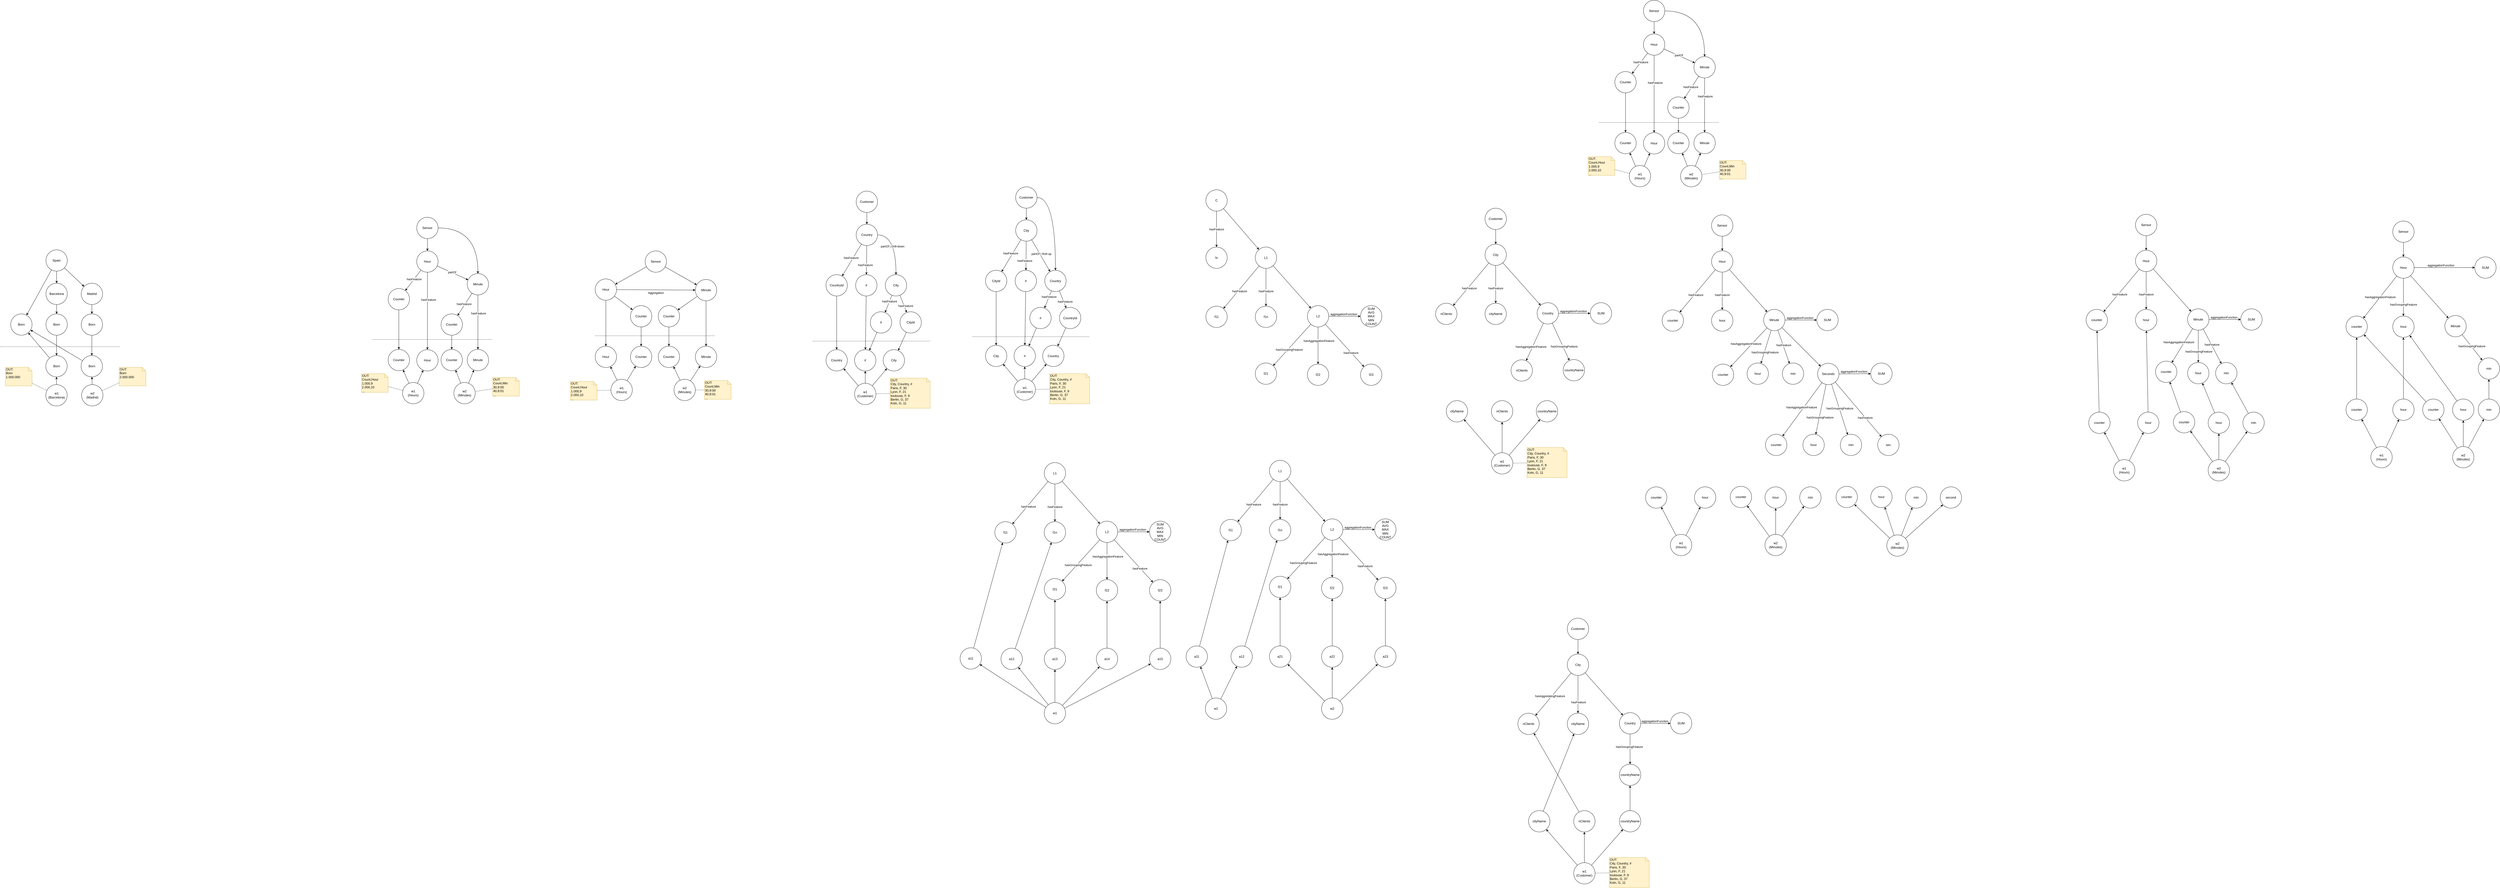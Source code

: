 <mxfile version="13.7.3" type="device"><diagram id="baUi0gjanKfdLmLa1Wta" name="Pagina-1"><mxGraphModel dx="2372" dy="2512" grid="0" gridSize="10" guides="1" tooltips="1" connect="1" arrows="1" fold="1" page="0" pageScale="1" pageWidth="827" pageHeight="1169" math="0" shadow="0"><root><mxCell id="0"/><mxCell id="1" parent="0"/><mxCell id="7KRBC5BElC2WqoTYZh_C-5" value="" style="rounded=0;orthogonalLoop=1;jettySize=auto;html=1;" parent="1" source="7KRBC5BElC2WqoTYZh_C-1" target="7KRBC5BElC2WqoTYZh_C-2" edge="1"><mxGeometry relative="1" as="geometry"/></mxCell><mxCell id="7KRBC5BElC2WqoTYZh_C-7" style="rounded=0;orthogonalLoop=1;jettySize=auto;html=1;" parent="1" source="7KRBC5BElC2WqoTYZh_C-1" target="7KRBC5BElC2WqoTYZh_C-4" edge="1"><mxGeometry relative="1" as="geometry"><mxPoint x="-10" y="285" as="sourcePoint"/></mxGeometry></mxCell><mxCell id="7KRBC5BElC2WqoTYZh_C-8" style="edgeStyle=none;rounded=0;orthogonalLoop=1;jettySize=auto;html=1;" parent="1" source="7KRBC5BElC2WqoTYZh_C-1" target="7KRBC5BElC2WqoTYZh_C-3" edge="1"><mxGeometry relative="1" as="geometry"/></mxCell><mxCell id="7KRBC5BElC2WqoTYZh_C-1" value="Spain" style="ellipse;whiteSpace=wrap;html=1;aspect=fixed;" parent="1" vertex="1"><mxGeometry x="371" y="187" width="80" height="80" as="geometry"/></mxCell><mxCell id="7KRBC5BElC2WqoTYZh_C-10" value="" style="edgeStyle=none;rounded=0;orthogonalLoop=1;jettySize=auto;html=1;" parent="1" source="7KRBC5BElC2WqoTYZh_C-2" target="7KRBC5BElC2WqoTYZh_C-9" edge="1"><mxGeometry relative="1" as="geometry"/></mxCell><mxCell id="7KRBC5BElC2WqoTYZh_C-2" value="Barcelona" style="ellipse;whiteSpace=wrap;html=1;aspect=fixed;" parent="1" vertex="1"><mxGeometry x="371" y="312" width="80" height="80" as="geometry"/></mxCell><mxCell id="7KRBC5BElC2WqoTYZh_C-12" style="edgeStyle=none;rounded=0;orthogonalLoop=1;jettySize=auto;html=1;" parent="1" source="7KRBC5BElC2WqoTYZh_C-3" target="7KRBC5BElC2WqoTYZh_C-11" edge="1"><mxGeometry relative="1" as="geometry"/></mxCell><mxCell id="7KRBC5BElC2WqoTYZh_C-3" value="Madrid" style="ellipse;whiteSpace=wrap;html=1;aspect=fixed;" parent="1" vertex="1"><mxGeometry x="503" y="312" width="80" height="80" as="geometry"/></mxCell><mxCell id="7KRBC5BElC2WqoTYZh_C-4" value="Born" style="ellipse;whiteSpace=wrap;html=1;aspect=fixed;" parent="1" vertex="1"><mxGeometry x="239" y="427" width="80" height="80" as="geometry"/></mxCell><mxCell id="7KRBC5BElC2WqoTYZh_C-9" value="Born" style="ellipse;whiteSpace=wrap;html=1;aspect=fixed;" parent="1" vertex="1"><mxGeometry x="371" y="427" width="80" height="80" as="geometry"/></mxCell><mxCell id="7KRBC5BElC2WqoTYZh_C-11" value="Born" style="ellipse;whiteSpace=wrap;html=1;aspect=fixed;" parent="1" vertex="1"><mxGeometry x="503" y="427" width="80" height="80" as="geometry"/></mxCell><mxCell id="7KRBC5BElC2WqoTYZh_C-20" value="" style="edgeStyle=none;rounded=0;orthogonalLoop=1;jettySize=auto;html=1;" parent="1" source="7KRBC5BElC2WqoTYZh_C-13" target="7KRBC5BElC2WqoTYZh_C-14" edge="1"><mxGeometry relative="1" as="geometry"/></mxCell><mxCell id="7KRBC5BElC2WqoTYZh_C-13" value="w1&lt;br&gt;(Barcelona)" style="ellipse;whiteSpace=wrap;html=1;aspect=fixed;" parent="1" vertex="1"><mxGeometry x="370.5" y="692" width="80" height="80" as="geometry"/></mxCell><mxCell id="7KRBC5BElC2WqoTYZh_C-21" style="edgeStyle=none;rounded=0;orthogonalLoop=1;jettySize=auto;html=1;" parent="1" source="7KRBC5BElC2WqoTYZh_C-9" target="7KRBC5BElC2WqoTYZh_C-14" edge="1"><mxGeometry relative="1" as="geometry"><mxPoint x="456" y="507" as="sourcePoint"/></mxGeometry></mxCell><mxCell id="De9RzrhZbOU1UF5M8vZM-550" style="edgeStyle=none;rounded=0;orthogonalLoop=1;jettySize=auto;html=1;" edge="1" parent="1" source="7KRBC5BElC2WqoTYZh_C-14" target="7KRBC5BElC2WqoTYZh_C-4"><mxGeometry relative="1" as="geometry"/></mxCell><mxCell id="7KRBC5BElC2WqoTYZh_C-14" value="Born" style="ellipse;whiteSpace=wrap;html=1;aspect=fixed;" parent="1" vertex="1"><mxGeometry x="370.5" y="583" width="80" height="80" as="geometry"/></mxCell><mxCell id="7KRBC5BElC2WqoTYZh_C-19" value="" style="edgeStyle=none;rounded=0;orthogonalLoop=1;jettySize=auto;html=1;" parent="1" source="7KRBC5BElC2WqoTYZh_C-16" target="7KRBC5BElC2WqoTYZh_C-17" edge="1"><mxGeometry relative="1" as="geometry"/></mxCell><mxCell id="7KRBC5BElC2WqoTYZh_C-16" value="w2&lt;br&gt;(Madrid)" style="ellipse;whiteSpace=wrap;html=1;aspect=fixed;" parent="1" vertex="1"><mxGeometry x="504.5" y="692" width="80" height="80" as="geometry"/></mxCell><mxCell id="7KRBC5BElC2WqoTYZh_C-22" style="edgeStyle=none;rounded=0;orthogonalLoop=1;jettySize=auto;html=1;" parent="1" source="7KRBC5BElC2WqoTYZh_C-11" target="7KRBC5BElC2WqoTYZh_C-17" edge="1"><mxGeometry relative="1" as="geometry"><mxPoint x="696" y="512" as="targetPoint"/></mxGeometry></mxCell><mxCell id="De9RzrhZbOU1UF5M8vZM-551" style="edgeStyle=none;rounded=0;orthogonalLoop=1;jettySize=auto;html=1;" edge="1" parent="1" source="7KRBC5BElC2WqoTYZh_C-17" target="7KRBC5BElC2WqoTYZh_C-4"><mxGeometry relative="1" as="geometry"/></mxCell><mxCell id="7KRBC5BElC2WqoTYZh_C-17" value="Born" style="ellipse;whiteSpace=wrap;html=1;aspect=fixed;" parent="1" vertex="1"><mxGeometry x="502.5" y="583" width="80" height="80" as="geometry"/></mxCell><mxCell id="7KRBC5BElC2WqoTYZh_C-27" style="edgeStyle=none;rounded=0;orthogonalLoop=1;jettySize=auto;html=1;dashed=1;startArrow=none;startFill=0;endArrow=none;endFill=0;" parent="1" source="7KRBC5BElC2WqoTYZh_C-26" target="7KRBC5BElC2WqoTYZh_C-13" edge="1"><mxGeometry relative="1" as="geometry"/></mxCell><mxCell id="7KRBC5BElC2WqoTYZh_C-26" value="OUT:&lt;br&gt;Born&lt;br&gt;1.000.000" style="shape=note;whiteSpace=wrap;html=1;size=14;verticalAlign=top;align=left;spacingTop=-6;fillColor=#fff2cc;strokeColor=#d6b656;" parent="1" vertex="1"><mxGeometry x="219" y="627" width="100" height="70" as="geometry"/></mxCell><mxCell id="7KRBC5BElC2WqoTYZh_C-28" style="edgeStyle=none;rounded=0;orthogonalLoop=1;jettySize=auto;html=1;dashed=1;startArrow=none;startFill=0;endArrow=none;endFill=0;" parent="1" source="7KRBC5BElC2WqoTYZh_C-29" target="7KRBC5BElC2WqoTYZh_C-16" edge="1"><mxGeometry relative="1" as="geometry"><mxPoint x="745.478" y="753.0" as="targetPoint"/></mxGeometry></mxCell><mxCell id="7KRBC5BElC2WqoTYZh_C-29" value="OUT:&lt;br&gt;Born&lt;br&gt;2.000.000" style="shape=note;whiteSpace=wrap;html=1;size=14;verticalAlign=top;align=left;spacingTop=-6;fillColor=#fff2cc;strokeColor=#d6b656;" parent="1" vertex="1"><mxGeometry x="645" y="627" width="100" height="70" as="geometry"/></mxCell><mxCell id="7KRBC5BElC2WqoTYZh_C-30" value="" style="endArrow=none;dashed=1;html=1;" parent="1" edge="1"><mxGeometry width="50" height="50" relative="1" as="geometry"><mxPoint x="200" y="550" as="sourcePoint"/><mxPoint x="650" y="550" as="targetPoint"/></mxGeometry></mxCell><mxCell id="7KRBC5BElC2WqoTYZh_C-35" style="edgeStyle=none;rounded=0;orthogonalLoop=1;jettySize=auto;html=1;" parent="1" source="7KRBC5BElC2WqoTYZh_C-36" target="7KRBC5BElC2WqoTYZh_C-40" edge="1"><mxGeometry relative="1" as="geometry"/></mxCell><mxCell id="7KRBC5BElC2WqoTYZh_C-108" style="edgeStyle=orthogonalEdgeStyle;rounded=0;orthogonalLoop=1;jettySize=auto;html=1;startArrow=none;startFill=0;endArrow=classic;endFill=1;curved=1;" parent="1" source="7KRBC5BElC2WqoTYZh_C-36" target="7KRBC5BElC2WqoTYZh_C-45" edge="1"><mxGeometry relative="1" as="geometry"/></mxCell><mxCell id="7KRBC5BElC2WqoTYZh_C-36" value="Sensor" style="ellipse;whiteSpace=wrap;html=1;aspect=fixed;" parent="1" vertex="1"><mxGeometry x="1759" y="65" width="80" height="80" as="geometry"/></mxCell><mxCell id="7KRBC5BElC2WqoTYZh_C-39" style="edgeStyle=none;rounded=0;orthogonalLoop=1;jettySize=auto;html=1;" parent="1" source="7KRBC5BElC2WqoTYZh_C-40" target="7KRBC5BElC2WqoTYZh_C-45" edge="1"><mxGeometry relative="1" as="geometry"/></mxCell><mxCell id="7KRBC5BElC2WqoTYZh_C-69" value="partOf" style="edgeLabel;html=1;align=center;verticalAlign=middle;resizable=0;points=[];" parent="7KRBC5BElC2WqoTYZh_C-39" vertex="1" connectable="0"><mxGeometry x="-0.346" y="2" relative="1" as="geometry"><mxPoint x="16.14" y="8.53" as="offset"/></mxGeometry></mxCell><mxCell id="7KRBC5BElC2WqoTYZh_C-60" style="edgeStyle=none;rounded=0;orthogonalLoop=1;jettySize=auto;html=1;startArrow=none;startFill=0;endArrow=classic;endFill=1;" parent="1" source="7KRBC5BElC2WqoTYZh_C-40" target="7KRBC5BElC2WqoTYZh_C-70" edge="1"><mxGeometry relative="1" as="geometry"><mxPoint x="1722" y="304" as="sourcePoint"/></mxGeometry></mxCell><mxCell id="De9RzrhZbOU1UF5M8vZM-75" value="hasFeature" style="edgeLabel;html=1;align=center;verticalAlign=middle;resizable=0;points=[];" vertex="1" connectable="0" parent="7KRBC5BElC2WqoTYZh_C-60"><mxGeometry x="-0.118" relative="1" as="geometry"><mxPoint as="offset"/></mxGeometry></mxCell><mxCell id="7KRBC5BElC2WqoTYZh_C-72" style="edgeStyle=none;rounded=0;orthogonalLoop=1;jettySize=auto;html=1;startArrow=none;startFill=0;endArrow=classic;endFill=1;" parent="1" source="7KRBC5BElC2WqoTYZh_C-40" target="7KRBC5BElC2WqoTYZh_C-59" edge="1"><mxGeometry relative="1" as="geometry"/></mxCell><mxCell id="De9RzrhZbOU1UF5M8vZM-76" value="hasFeature" style="edgeLabel;html=1;align=center;verticalAlign=middle;resizable=0;points=[];" vertex="1" connectable="0" parent="7KRBC5BElC2WqoTYZh_C-72"><mxGeometry x="-0.293" y="4" relative="1" as="geometry"><mxPoint as="offset"/></mxGeometry></mxCell><mxCell id="7KRBC5BElC2WqoTYZh_C-40" value="Hour" style="ellipse;whiteSpace=wrap;html=1;aspect=fixed;" parent="1" vertex="1"><mxGeometry x="1759" y="191" width="80" height="80" as="geometry"/></mxCell><mxCell id="7KRBC5BElC2WqoTYZh_C-74" style="edgeStyle=none;rounded=0;orthogonalLoop=1;jettySize=auto;html=1;startArrow=none;startFill=0;endArrow=classic;endFill=1;" parent="1" source="7KRBC5BElC2WqoTYZh_C-45" target="7KRBC5BElC2WqoTYZh_C-73" edge="1"><mxGeometry relative="1" as="geometry"/></mxCell><mxCell id="De9RzrhZbOU1UF5M8vZM-78" value="hasFeature" style="edgeLabel;html=1;align=center;verticalAlign=middle;resizable=0;points=[];" vertex="1" connectable="0" parent="7KRBC5BElC2WqoTYZh_C-74"><mxGeometry x="0.245" y="-2" relative="1" as="geometry"><mxPoint x="4.95" y="-10.65" as="offset"/></mxGeometry></mxCell><mxCell id="7KRBC5BElC2WqoTYZh_C-45" value="Minute" style="ellipse;whiteSpace=wrap;html=1;aspect=fixed;" parent="1" vertex="1"><mxGeometry x="1948" y="276" width="80" height="80" as="geometry"/></mxCell><mxCell id="7KRBC5BElC2WqoTYZh_C-46" value="" style="edgeStyle=none;rounded=0;orthogonalLoop=1;jettySize=auto;html=1;" parent="1" source="7KRBC5BElC2WqoTYZh_C-47" target="7KRBC5BElC2WqoTYZh_C-49" edge="1"><mxGeometry relative="1" as="geometry"/></mxCell><mxCell id="7KRBC5BElC2WqoTYZh_C-61" style="edgeStyle=none;rounded=0;orthogonalLoop=1;jettySize=auto;html=1;startArrow=none;startFill=0;endArrow=classic;endFill=1;" parent="1" source="7KRBC5BElC2WqoTYZh_C-47" target="7KRBC5BElC2WqoTYZh_C-59" edge="1"><mxGeometry relative="1" as="geometry"/></mxCell><mxCell id="7KRBC5BElC2WqoTYZh_C-47" value="w1&lt;br&gt;(Hours)" style="ellipse;whiteSpace=wrap;html=1;aspect=fixed;" parent="1" vertex="1"><mxGeometry x="1706" y="684" width="80" height="80" as="geometry"/></mxCell><mxCell id="7KRBC5BElC2WqoTYZh_C-49" value="Counter" style="ellipse;whiteSpace=wrap;html=1;aspect=fixed;" parent="1" vertex="1"><mxGeometry x="1652" y="560" width="80" height="80" as="geometry"/></mxCell><mxCell id="7KRBC5BElC2WqoTYZh_C-52" style="edgeStyle=none;rounded=0;orthogonalLoop=1;jettySize=auto;html=1;" parent="1" source="7KRBC5BElC2WqoTYZh_C-45" target="7KRBC5BElC2WqoTYZh_C-66" edge="1"><mxGeometry relative="1" as="geometry"><mxPoint x="1951.19" y="541.0" as="targetPoint"/></mxGeometry></mxCell><mxCell id="De9RzrhZbOU1UF5M8vZM-77" value="hasFeature" style="edgeLabel;html=1;align=center;verticalAlign=middle;resizable=0;points=[];" vertex="1" connectable="0" parent="7KRBC5BElC2WqoTYZh_C-52"><mxGeometry x="-0.33" y="2" relative="1" as="geometry"><mxPoint as="offset"/></mxGeometry></mxCell><mxCell id="7KRBC5BElC2WqoTYZh_C-54" style="edgeStyle=none;rounded=0;orthogonalLoop=1;jettySize=auto;html=1;dashed=1;startArrow=none;startFill=0;endArrow=none;endFill=0;" parent="1" source="7KRBC5BElC2WqoTYZh_C-55" target="7KRBC5BElC2WqoTYZh_C-47" edge="1"><mxGeometry relative="1" as="geometry"/></mxCell><mxCell id="7KRBC5BElC2WqoTYZh_C-55" value="OUT:&lt;br&gt;Count,Hour&lt;br&gt;1.000,9&lt;br&gt;2.000,10&lt;br&gt;...&lt;br&gt;" style="shape=note;whiteSpace=wrap;html=1;size=14;verticalAlign=top;align=left;spacingTop=-6;fillColor=#fff2cc;strokeColor=#d6b656;" parent="1" vertex="1"><mxGeometry x="1552" y="651" width="100" height="70" as="geometry"/></mxCell><mxCell id="7KRBC5BElC2WqoTYZh_C-56" style="edgeStyle=none;rounded=0;orthogonalLoop=1;jettySize=auto;html=1;dashed=1;startArrow=none;startFill=0;endArrow=none;endFill=0;" parent="1" source="7KRBC5BElC2WqoTYZh_C-68" target="7KRBC5BElC2WqoTYZh_C-64" edge="1"><mxGeometry relative="1" as="geometry"><mxPoint x="1992.646" y="718.69" as="targetPoint"/><mxPoint x="2058" y="709.801" as="sourcePoint"/></mxGeometry></mxCell><mxCell id="7KRBC5BElC2WqoTYZh_C-58" value="" style="endArrow=none;dashed=1;html=1;" parent="1" edge="1"><mxGeometry width="50" height="50" relative="1" as="geometry"><mxPoint x="1593" y="523" as="sourcePoint"/><mxPoint x="2043" y="523" as="targetPoint"/></mxGeometry></mxCell><mxCell id="7KRBC5BElC2WqoTYZh_C-59" value="Hour" style="ellipse;whiteSpace=wrap;html=1;aspect=fixed;" parent="1" vertex="1"><mxGeometry x="1759" y="561" width="80" height="80" as="geometry"/></mxCell><mxCell id="7KRBC5BElC2WqoTYZh_C-62" value="" style="edgeStyle=none;rounded=0;orthogonalLoop=1;jettySize=auto;html=1;" parent="1" source="7KRBC5BElC2WqoTYZh_C-64" target="7KRBC5BElC2WqoTYZh_C-65" edge="1"><mxGeometry relative="1" as="geometry"/></mxCell><mxCell id="7KRBC5BElC2WqoTYZh_C-63" style="edgeStyle=none;rounded=0;orthogonalLoop=1;jettySize=auto;html=1;startArrow=none;startFill=0;endArrow=classic;endFill=1;" parent="1" source="7KRBC5BElC2WqoTYZh_C-64" target="7KRBC5BElC2WqoTYZh_C-66" edge="1"><mxGeometry relative="1" as="geometry"/></mxCell><mxCell id="7KRBC5BElC2WqoTYZh_C-64" value="w2&lt;br&gt;(Minutes)" style="ellipse;whiteSpace=wrap;html=1;aspect=fixed;" parent="1" vertex="1"><mxGeometry x="1898" y="684" width="80" height="80" as="geometry"/></mxCell><mxCell id="7KRBC5BElC2WqoTYZh_C-65" value="Counter" style="ellipse;whiteSpace=wrap;html=1;aspect=fixed;" parent="1" vertex="1"><mxGeometry x="1850" y="560" width="80" height="80" as="geometry"/></mxCell><mxCell id="7KRBC5BElC2WqoTYZh_C-66" value="Minute" style="ellipse;whiteSpace=wrap;html=1;aspect=fixed;" parent="1" vertex="1"><mxGeometry x="1948" y="560" width="80" height="80" as="geometry"/></mxCell><mxCell id="7KRBC5BElC2WqoTYZh_C-68" value="OUT:&lt;br&gt;Count,Min&lt;br&gt;30,9:00&lt;br&gt;40,9:01&lt;br&gt;..." style="shape=note;whiteSpace=wrap;html=1;size=14;verticalAlign=top;align=left;spacingTop=-6;fillColor=#fff2cc;strokeColor=#d6b656;" parent="1" vertex="1"><mxGeometry x="2043" y="665" width="100" height="70" as="geometry"/></mxCell><mxCell id="7KRBC5BElC2WqoTYZh_C-71" style="edgeStyle=none;rounded=0;orthogonalLoop=1;jettySize=auto;html=1;startArrow=none;startFill=0;endArrow=classic;endFill=1;" parent="1" source="7KRBC5BElC2WqoTYZh_C-70" target="7KRBC5BElC2WqoTYZh_C-49" edge="1"><mxGeometry relative="1" as="geometry"/></mxCell><mxCell id="7KRBC5BElC2WqoTYZh_C-70" value="Counter" style="ellipse;whiteSpace=wrap;html=1;aspect=fixed;" parent="1" vertex="1"><mxGeometry x="1652" y="332" width="80" height="80" as="geometry"/></mxCell><mxCell id="7KRBC5BElC2WqoTYZh_C-75" style="edgeStyle=none;rounded=0;orthogonalLoop=1;jettySize=auto;html=1;startArrow=none;startFill=0;endArrow=classic;endFill=1;" parent="1" source="7KRBC5BElC2WqoTYZh_C-73" target="7KRBC5BElC2WqoTYZh_C-65" edge="1"><mxGeometry relative="1" as="geometry"/></mxCell><mxCell id="7KRBC5BElC2WqoTYZh_C-73" value="Counter" style="ellipse;whiteSpace=wrap;html=1;aspect=fixed;" parent="1" vertex="1"><mxGeometry x="1850" y="427" width="80" height="80" as="geometry"/></mxCell><mxCell id="7KRBC5BElC2WqoTYZh_C-78" style="edgeStyle=none;rounded=0;orthogonalLoop=1;jettySize=auto;html=1;" parent="1" source="7KRBC5BElC2WqoTYZh_C-80" target="7KRBC5BElC2WqoTYZh_C-85" edge="1"><mxGeometry relative="1" as="geometry"/></mxCell><mxCell id="7KRBC5BElC2WqoTYZh_C-79" style="edgeStyle=none;rounded=0;orthogonalLoop=1;jettySize=auto;html=1;startArrow=none;startFill=0;endArrow=classic;endFill=1;" parent="1" source="7KRBC5BElC2WqoTYZh_C-80" target="7KRBC5BElC2WqoTYZh_C-87" edge="1"><mxGeometry relative="1" as="geometry"/></mxCell><mxCell id="7KRBC5BElC2WqoTYZh_C-80" value="Sensor" style="ellipse;whiteSpace=wrap;html=1;aspect=fixed;" parent="1" vertex="1"><mxGeometry x="2614" y="191" width="80" height="80" as="geometry"/></mxCell><mxCell id="7KRBC5BElC2WqoTYZh_C-81" style="edgeStyle=none;rounded=0;orthogonalLoop=1;jettySize=auto;html=1;" parent="1" source="7KRBC5BElC2WqoTYZh_C-85" target="7KRBC5BElC2WqoTYZh_C-87" edge="1"><mxGeometry relative="1" as="geometry"/></mxCell><mxCell id="7KRBC5BElC2WqoTYZh_C-82" value="Aggregation" style="edgeLabel;html=1;align=center;verticalAlign=middle;resizable=0;points=[];" parent="7KRBC5BElC2WqoTYZh_C-81" vertex="1" connectable="0"><mxGeometry x="-0.346" y="2" relative="1" as="geometry"><mxPoint x="50.32" y="13.27" as="offset"/></mxGeometry></mxCell><mxCell id="7KRBC5BElC2WqoTYZh_C-83" style="edgeStyle=none;rounded=0;orthogonalLoop=1;jettySize=auto;html=1;startArrow=none;startFill=0;endArrow=classic;endFill=1;" parent="1" source="7KRBC5BElC2WqoTYZh_C-85" target="7KRBC5BElC2WqoTYZh_C-105" edge="1"><mxGeometry relative="1" as="geometry"/></mxCell><mxCell id="7KRBC5BElC2WqoTYZh_C-84" style="edgeStyle=none;rounded=0;orthogonalLoop=1;jettySize=auto;html=1;startArrow=none;startFill=0;endArrow=classic;endFill=1;" parent="1" source="7KRBC5BElC2WqoTYZh_C-85" target="7KRBC5BElC2WqoTYZh_C-97" edge="1"><mxGeometry relative="1" as="geometry"/></mxCell><mxCell id="7KRBC5BElC2WqoTYZh_C-85" value="Hour" style="ellipse;whiteSpace=wrap;html=1;aspect=fixed;" parent="1" vertex="1"><mxGeometry x="2427" y="296" width="80" height="80" as="geometry"/></mxCell><mxCell id="7KRBC5BElC2WqoTYZh_C-86" style="edgeStyle=none;rounded=0;orthogonalLoop=1;jettySize=auto;html=1;startArrow=none;startFill=0;endArrow=classic;endFill=1;" parent="1" source="7KRBC5BElC2WqoTYZh_C-87" target="7KRBC5BElC2WqoTYZh_C-107" edge="1"><mxGeometry relative="1" as="geometry"/></mxCell><mxCell id="7KRBC5BElC2WqoTYZh_C-87" value="Minute" style="ellipse;whiteSpace=wrap;html=1;aspect=fixed;" parent="1" vertex="1"><mxGeometry x="2802" y="298" width="80" height="80" as="geometry"/></mxCell><mxCell id="7KRBC5BElC2WqoTYZh_C-88" value="" style="edgeStyle=none;rounded=0;orthogonalLoop=1;jettySize=auto;html=1;" parent="1" source="7KRBC5BElC2WqoTYZh_C-90" target="7KRBC5BElC2WqoTYZh_C-91" edge="1"><mxGeometry relative="1" as="geometry"/></mxCell><mxCell id="7KRBC5BElC2WqoTYZh_C-89" style="edgeStyle=none;rounded=0;orthogonalLoop=1;jettySize=auto;html=1;startArrow=none;startFill=0;endArrow=classic;endFill=1;" parent="1" source="7KRBC5BElC2WqoTYZh_C-90" target="7KRBC5BElC2WqoTYZh_C-97" edge="1"><mxGeometry relative="1" as="geometry"/></mxCell><mxCell id="7KRBC5BElC2WqoTYZh_C-90" value="w1&lt;br&gt;(Hours)" style="ellipse;whiteSpace=wrap;html=1;aspect=fixed;" parent="1" vertex="1"><mxGeometry x="2486" y="672" width="80" height="80" as="geometry"/></mxCell><mxCell id="7KRBC5BElC2WqoTYZh_C-91" value="Counter" style="ellipse;whiteSpace=wrap;html=1;aspect=fixed;" parent="1" vertex="1"><mxGeometry x="2559" y="548" width="80" height="80" as="geometry"/></mxCell><mxCell id="7KRBC5BElC2WqoTYZh_C-92" style="edgeStyle=none;rounded=0;orthogonalLoop=1;jettySize=auto;html=1;" parent="1" source="7KRBC5BElC2WqoTYZh_C-87" target="7KRBC5BElC2WqoTYZh_C-102" edge="1"><mxGeometry relative="1" as="geometry"><mxPoint x="2790.19" y="566.0" as="targetPoint"/></mxGeometry></mxCell><mxCell id="7KRBC5BElC2WqoTYZh_C-93" style="edgeStyle=none;rounded=0;orthogonalLoop=1;jettySize=auto;html=1;dashed=1;startArrow=none;startFill=0;endArrow=none;endFill=0;" parent="1" source="7KRBC5BElC2WqoTYZh_C-94" target="7KRBC5BElC2WqoTYZh_C-90" edge="1"><mxGeometry relative="1" as="geometry"/></mxCell><mxCell id="7KRBC5BElC2WqoTYZh_C-94" value="OUT:&lt;br&gt;Count,Hour&lt;br&gt;1.000,9&lt;br&gt;2.000,10&lt;br&gt;...&lt;br&gt;" style="shape=note;whiteSpace=wrap;html=1;size=14;verticalAlign=top;align=left;spacingTop=-6;fillColor=#fff2cc;strokeColor=#d6b656;" parent="1" vertex="1"><mxGeometry x="2334" y="680" width="100" height="70" as="geometry"/></mxCell><mxCell id="7KRBC5BElC2WqoTYZh_C-95" style="edgeStyle=none;rounded=0;orthogonalLoop=1;jettySize=auto;html=1;dashed=1;startArrow=none;startFill=0;endArrow=none;endFill=0;" parent="1" source="7KRBC5BElC2WqoTYZh_C-103" target="7KRBC5BElC2WqoTYZh_C-100" edge="1"><mxGeometry relative="1" as="geometry"><mxPoint x="2831.646" y="706.69" as="targetPoint"/><mxPoint x="2897" y="697.801" as="sourcePoint"/></mxGeometry></mxCell><mxCell id="7KRBC5BElC2WqoTYZh_C-96" value="" style="endArrow=none;dashed=1;html=1;" parent="1" edge="1"><mxGeometry width="50" height="50" relative="1" as="geometry"><mxPoint x="2427" y="509" as="sourcePoint"/><mxPoint x="2877" y="509" as="targetPoint"/></mxGeometry></mxCell><mxCell id="7KRBC5BElC2WqoTYZh_C-97" value="Hour" style="ellipse;whiteSpace=wrap;html=1;aspect=fixed;" parent="1" vertex="1"><mxGeometry x="2427" y="548" width="80" height="80" as="geometry"/></mxCell><mxCell id="7KRBC5BElC2WqoTYZh_C-98" value="" style="edgeStyle=none;rounded=0;orthogonalLoop=1;jettySize=auto;html=1;" parent="1" source="7KRBC5BElC2WqoTYZh_C-100" target="7KRBC5BElC2WqoTYZh_C-101" edge="1"><mxGeometry relative="1" as="geometry"/></mxCell><mxCell id="7KRBC5BElC2WqoTYZh_C-99" style="edgeStyle=none;rounded=0;orthogonalLoop=1;jettySize=auto;html=1;startArrow=none;startFill=0;endArrow=classic;endFill=1;" parent="1" source="7KRBC5BElC2WqoTYZh_C-100" target="7KRBC5BElC2WqoTYZh_C-102" edge="1"><mxGeometry relative="1" as="geometry"/></mxCell><mxCell id="7KRBC5BElC2WqoTYZh_C-100" value="w2&lt;br&gt;(Minutes)" style="ellipse;whiteSpace=wrap;html=1;aspect=fixed;" parent="1" vertex="1"><mxGeometry x="2722" y="672" width="80" height="80" as="geometry"/></mxCell><mxCell id="7KRBC5BElC2WqoTYZh_C-101" value="Counter" style="ellipse;whiteSpace=wrap;html=1;aspect=fixed;" parent="1" vertex="1"><mxGeometry x="2663" y="548" width="80" height="80" as="geometry"/></mxCell><mxCell id="7KRBC5BElC2WqoTYZh_C-102" value="Minute" style="ellipse;whiteSpace=wrap;html=1;aspect=fixed;" parent="1" vertex="1"><mxGeometry x="2802" y="548" width="80" height="80" as="geometry"/></mxCell><mxCell id="7KRBC5BElC2WqoTYZh_C-103" value="OUT:&lt;br&gt;Count,Min&lt;br&gt;30,9:00&lt;br&gt;40,9:01&lt;br&gt;..." style="shape=note;whiteSpace=wrap;html=1;size=14;verticalAlign=top;align=left;spacingTop=-6;fillColor=#fff2cc;strokeColor=#d6b656;" parent="1" vertex="1"><mxGeometry x="2836" y="677" width="100" height="70" as="geometry"/></mxCell><mxCell id="7KRBC5BElC2WqoTYZh_C-104" style="edgeStyle=none;rounded=0;orthogonalLoop=1;jettySize=auto;html=1;startArrow=none;startFill=0;endArrow=classic;endFill=1;" parent="1" source="7KRBC5BElC2WqoTYZh_C-105" target="7KRBC5BElC2WqoTYZh_C-91" edge="1"><mxGeometry relative="1" as="geometry"/></mxCell><mxCell id="7KRBC5BElC2WqoTYZh_C-105" value="Counter" style="ellipse;whiteSpace=wrap;html=1;aspect=fixed;" parent="1" vertex="1"><mxGeometry x="2559" y="396" width="80" height="80" as="geometry"/></mxCell><mxCell id="7KRBC5BElC2WqoTYZh_C-106" style="edgeStyle=none;rounded=0;orthogonalLoop=1;jettySize=auto;html=1;startArrow=none;startFill=0;endArrow=classic;endFill=1;" parent="1" source="7KRBC5BElC2WqoTYZh_C-107" target="7KRBC5BElC2WqoTYZh_C-101" edge="1"><mxGeometry relative="1" as="geometry"/></mxCell><mxCell id="7KRBC5BElC2WqoTYZh_C-107" value="Counter" style="ellipse;whiteSpace=wrap;html=1;aspect=fixed;" parent="1" vertex="1"><mxGeometry x="2663" y="396" width="80" height="80" as="geometry"/></mxCell><mxCell id="De9RzrhZbOU1UF5M8vZM-1" style="edgeStyle=none;rounded=0;orthogonalLoop=1;jettySize=auto;html=1;" edge="1" parent="1" source="De9RzrhZbOU1UF5M8vZM-3" target="De9RzrhZbOU1UF5M8vZM-8"><mxGeometry relative="1" as="geometry"/></mxCell><mxCell id="De9RzrhZbOU1UF5M8vZM-36" value="hasFeature" style="edgeLabel;html=1;align=center;verticalAlign=middle;resizable=0;points=[];" vertex="1" connectable="0" parent="De9RzrhZbOU1UF5M8vZM-1"><mxGeometry x="-0.026" y="-3" relative="1" as="geometry"><mxPoint x="-2.1" y="20.04" as="offset"/></mxGeometry></mxCell><mxCell id="De9RzrhZbOU1UF5M8vZM-3" value="Country" style="ellipse;whiteSpace=wrap;html=1;aspect=fixed;" vertex="1" parent="1"><mxGeometry x="3404" y="91" width="80" height="80" as="geometry"/></mxCell><mxCell id="De9RzrhZbOU1UF5M8vZM-4" style="edgeStyle=orthogonalEdgeStyle;rounded=0;orthogonalLoop=1;jettySize=auto;html=1;curved=1;" edge="1" parent="1" source="De9RzrhZbOU1UF5M8vZM-3" target="De9RzrhZbOU1UF5M8vZM-10"><mxGeometry relative="1" as="geometry"/></mxCell><mxCell id="De9RzrhZbOU1UF5M8vZM-5" value="partOf | Drill-down" style="edgeLabel;html=1;align=center;verticalAlign=middle;resizable=0;points=[];" vertex="1" connectable="0" parent="De9RzrhZbOU1UF5M8vZM-4"><mxGeometry x="-0.346" y="2" relative="1" as="geometry"><mxPoint x="-15.0" y="40" as="offset"/></mxGeometry></mxCell><mxCell id="De9RzrhZbOU1UF5M8vZM-6" style="edgeStyle=none;rounded=0;orthogonalLoop=1;jettySize=auto;html=1;startArrow=none;startFill=0;endArrow=classic;endFill=1;" edge="1" parent="1" source="De9RzrhZbOU1UF5M8vZM-3" target="De9RzrhZbOU1UF5M8vZM-28"><mxGeometry relative="1" as="geometry"><mxPoint x="3397" y="325" as="sourcePoint"/></mxGeometry></mxCell><mxCell id="De9RzrhZbOU1UF5M8vZM-35" value="hasFeature" style="edgeLabel;html=1;align=center;verticalAlign=middle;resizable=0;points=[];" vertex="1" connectable="0" parent="De9RzrhZbOU1UF5M8vZM-6"><mxGeometry x="-0.095" y="-3" relative="1" as="geometry"><mxPoint x="-3.58" y="-1.87" as="offset"/></mxGeometry></mxCell><mxCell id="De9RzrhZbOU1UF5M8vZM-7" style="edgeStyle=none;rounded=0;orthogonalLoop=1;jettySize=auto;html=1;startArrow=none;startFill=0;endArrow=classic;endFill=1;" edge="1" parent="1" source="De9RzrhZbOU1UF5M8vZM-8" target="De9RzrhZbOU1UF5M8vZM-40"><mxGeometry relative="1" as="geometry"/></mxCell><mxCell id="De9RzrhZbOU1UF5M8vZM-8" value="#" style="ellipse;whiteSpace=wrap;html=1;aspect=fixed;" vertex="1" parent="1"><mxGeometry x="3402" y="280" width="80" height="80" as="geometry"/></mxCell><mxCell id="De9RzrhZbOU1UF5M8vZM-9" style="edgeStyle=none;rounded=0;orthogonalLoop=1;jettySize=auto;html=1;startArrow=none;startFill=0;endArrow=classic;endFill=1;" edge="1" parent="1" source="De9RzrhZbOU1UF5M8vZM-10" target="De9RzrhZbOU1UF5M8vZM-30"><mxGeometry relative="1" as="geometry"/></mxCell><mxCell id="De9RzrhZbOU1UF5M8vZM-37" value="hasFeature" style="edgeLabel;html=1;align=center;verticalAlign=middle;resizable=0;points=[];" vertex="1" connectable="0" parent="De9RzrhZbOU1UF5M8vZM-9"><mxGeometry x="-0.171" y="2" relative="1" as="geometry"><mxPoint x="8.75" y="13.58" as="offset"/></mxGeometry></mxCell><mxCell id="De9RzrhZbOU1UF5M8vZM-10" value="City" style="ellipse;whiteSpace=wrap;html=1;aspect=fixed;" vertex="1" parent="1"><mxGeometry x="3513" y="280" width="80" height="80" as="geometry"/></mxCell><mxCell id="De9RzrhZbOU1UF5M8vZM-11" value="" style="edgeStyle=none;rounded=0;orthogonalLoop=1;jettySize=auto;html=1;" edge="1" parent="1" source="De9RzrhZbOU1UF5M8vZM-13" target="De9RzrhZbOU1UF5M8vZM-14"><mxGeometry relative="1" as="geometry"/></mxCell><mxCell id="De9RzrhZbOU1UF5M8vZM-12" style="edgeStyle=none;rounded=0;orthogonalLoop=1;jettySize=auto;html=1;startArrow=none;startFill=0;endArrow=classic;endFill=1;" edge="1" parent="1" source="De9RzrhZbOU1UF5M8vZM-13" target="De9RzrhZbOU1UF5M8vZM-20"><mxGeometry relative="1" as="geometry"/></mxCell><mxCell id="De9RzrhZbOU1UF5M8vZM-13" value="w1&lt;br&gt;(Customer)" style="ellipse;whiteSpace=wrap;html=1;aspect=fixed;" vertex="1" parent="1"><mxGeometry x="3398" y="687" width="80" height="80" as="geometry"/></mxCell><mxCell id="De9RzrhZbOU1UF5M8vZM-14" value="City" style="ellipse;whiteSpace=wrap;html=1;aspect=fixed;" vertex="1" parent="1"><mxGeometry x="3505" y="561" width="80" height="80" as="geometry"/></mxCell><mxCell id="De9RzrhZbOU1UF5M8vZM-15" style="edgeStyle=none;rounded=0;orthogonalLoop=1;jettySize=auto;html=1;" edge="1" parent="1" source="De9RzrhZbOU1UF5M8vZM-10" target="De9RzrhZbOU1UF5M8vZM-33"><mxGeometry relative="1" as="geometry"><mxPoint x="3719" y="484" as="targetPoint"/></mxGeometry></mxCell><mxCell id="De9RzrhZbOU1UF5M8vZM-38" value="hasFeature" style="edgeLabel;html=1;align=center;verticalAlign=middle;resizable=0;points=[];" vertex="1" connectable="0" parent="De9RzrhZbOU1UF5M8vZM-15"><mxGeometry x="-0.124" y="2" relative="1" as="geometry"><mxPoint y="-6.58" as="offset"/></mxGeometry></mxCell><mxCell id="De9RzrhZbOU1UF5M8vZM-16" style="edgeStyle=none;rounded=0;orthogonalLoop=1;jettySize=auto;html=1;dashed=1;startArrow=none;startFill=0;endArrow=none;endFill=0;" edge="1" parent="1" source="De9RzrhZbOU1UF5M8vZM-17" target="De9RzrhZbOU1UF5M8vZM-13"><mxGeometry relative="1" as="geometry"/></mxCell><mxCell id="De9RzrhZbOU1UF5M8vZM-17" value="OUT:&lt;br&gt;City, Country, #&lt;br&gt;Paris, F, 30&lt;br&gt;Lyon, F, 21&lt;br&gt;toulouse, F, 9&lt;br&gt;Berlin, G, 37&lt;br&gt;Koln, G, 11" style="shape=note;whiteSpace=wrap;html=1;size=14;verticalAlign=top;align=left;spacingTop=-6;fillColor=#fff2cc;strokeColor=#d6b656;" vertex="1" parent="1"><mxGeometry x="3531" y="667.5" width="150" height="113" as="geometry"/></mxCell><mxCell id="De9RzrhZbOU1UF5M8vZM-19" value="" style="endArrow=none;dashed=1;html=1;" edge="1" parent="1"><mxGeometry width="50" height="50" relative="1" as="geometry"><mxPoint x="3242" y="529" as="sourcePoint"/><mxPoint x="3681" y="529" as="targetPoint"/></mxGeometry></mxCell><mxCell id="De9RzrhZbOU1UF5M8vZM-20" value="Country" style="ellipse;whiteSpace=wrap;html=1;aspect=fixed;" vertex="1" parent="1"><mxGeometry x="3291" y="561" width="80" height="80" as="geometry"/></mxCell><mxCell id="De9RzrhZbOU1UF5M8vZM-27" style="edgeStyle=none;rounded=0;orthogonalLoop=1;jettySize=auto;html=1;startArrow=none;startFill=0;endArrow=classic;endFill=1;" edge="1" parent="1" source="De9RzrhZbOU1UF5M8vZM-28" target="De9RzrhZbOU1UF5M8vZM-20"><mxGeometry relative="1" as="geometry"/></mxCell><mxCell id="De9RzrhZbOU1UF5M8vZM-28" value="CountryId" style="ellipse;whiteSpace=wrap;html=1;aspect=fixed;" vertex="1" parent="1"><mxGeometry x="3291" y="280" width="80" height="80" as="geometry"/></mxCell><mxCell id="De9RzrhZbOU1UF5M8vZM-41" style="rounded=0;orthogonalLoop=1;jettySize=auto;html=1;" edge="1" parent="1" source="De9RzrhZbOU1UF5M8vZM-30" target="De9RzrhZbOU1UF5M8vZM-14"><mxGeometry relative="1" as="geometry"/></mxCell><mxCell id="De9RzrhZbOU1UF5M8vZM-30" value="CityId" style="ellipse;whiteSpace=wrap;html=1;aspect=fixed;" vertex="1" parent="1"><mxGeometry x="3568" y="419" width="80" height="80" as="geometry"/></mxCell><mxCell id="De9RzrhZbOU1UF5M8vZM-31" style="edgeStyle=none;rounded=0;orthogonalLoop=1;jettySize=auto;html=1;" edge="1" parent="1" source="De9RzrhZbOU1UF5M8vZM-32" target="De9RzrhZbOU1UF5M8vZM-3"><mxGeometry relative="1" as="geometry"><mxPoint x="3495.58" y="84.369" as="targetPoint"/></mxGeometry></mxCell><mxCell id="De9RzrhZbOU1UF5M8vZM-32" value="Customer" style="ellipse;whiteSpace=wrap;html=1;aspect=fixed;" vertex="1" parent="1"><mxGeometry x="3404" y="-33" width="80" height="80" as="geometry"/></mxCell><mxCell id="De9RzrhZbOU1UF5M8vZM-42" style="edgeStyle=none;rounded=0;orthogonalLoop=1;jettySize=auto;html=1;" edge="1" parent="1" source="De9RzrhZbOU1UF5M8vZM-33" target="De9RzrhZbOU1UF5M8vZM-40"><mxGeometry relative="1" as="geometry"/></mxCell><mxCell id="De9RzrhZbOU1UF5M8vZM-33" value="#" style="ellipse;whiteSpace=wrap;html=1;aspect=fixed;" vertex="1" parent="1"><mxGeometry x="3457" y="419" width="80" height="80" as="geometry"/></mxCell><mxCell id="De9RzrhZbOU1UF5M8vZM-39" style="edgeStyle=none;rounded=0;orthogonalLoop=1;jettySize=auto;html=1;startArrow=none;startFill=0;endArrow=classic;endFill=1;" edge="1" parent="1" target="De9RzrhZbOU1UF5M8vZM-40" source="De9RzrhZbOU1UF5M8vZM-13"><mxGeometry relative="1" as="geometry"><mxPoint x="3564" y="690" as="sourcePoint"/></mxGeometry></mxCell><mxCell id="De9RzrhZbOU1UF5M8vZM-40" value="#" style="ellipse;whiteSpace=wrap;html=1;aspect=fixed;" vertex="1" parent="1"><mxGeometry x="3398" y="561" width="80" height="80" as="geometry"/></mxCell><mxCell id="De9RzrhZbOU1UF5M8vZM-43" style="edgeStyle=none;rounded=0;orthogonalLoop=1;jettySize=auto;html=1;" edge="1" parent="1" source="De9RzrhZbOU1UF5M8vZM-45" target="De9RzrhZbOU1UF5M8vZM-51"><mxGeometry relative="1" as="geometry"/></mxCell><mxCell id="De9RzrhZbOU1UF5M8vZM-44" value="hasFeature" style="edgeLabel;html=1;align=center;verticalAlign=middle;resizable=0;points=[];" vertex="1" connectable="0" parent="De9RzrhZbOU1UF5M8vZM-43"><mxGeometry x="-0.026" y="-3" relative="1" as="geometry"><mxPoint x="-2.1" y="20.04" as="offset"/></mxGeometry></mxCell><mxCell id="De9RzrhZbOU1UF5M8vZM-45" value="City" style="ellipse;whiteSpace=wrap;html=1;aspect=fixed;" vertex="1" parent="1"><mxGeometry x="4001" y="74.5" width="80" height="80" as="geometry"/></mxCell><mxCell id="De9RzrhZbOU1UF5M8vZM-46" style="rounded=0;orthogonalLoop=1;jettySize=auto;html=1;" edge="1" parent="1" source="De9RzrhZbOU1UF5M8vZM-45" target="De9RzrhZbOU1UF5M8vZM-54"><mxGeometry relative="1" as="geometry"/></mxCell><mxCell id="De9RzrhZbOU1UF5M8vZM-47" value="partOf | Roll-up" style="edgeLabel;html=1;align=center;verticalAlign=middle;resizable=0;points=[];" vertex="1" connectable="0" parent="De9RzrhZbOU1UF5M8vZM-46"><mxGeometry x="-0.346" y="2" relative="1" as="geometry"><mxPoint x="11.86" y="14.84" as="offset"/></mxGeometry></mxCell><mxCell id="De9RzrhZbOU1UF5M8vZM-48" style="edgeStyle=none;rounded=0;orthogonalLoop=1;jettySize=auto;html=1;startArrow=none;startFill=0;endArrow=classic;endFill=1;" edge="1" parent="1" source="De9RzrhZbOU1UF5M8vZM-45" target="De9RzrhZbOU1UF5M8vZM-66"><mxGeometry relative="1" as="geometry"><mxPoint x="3994" y="308.5" as="sourcePoint"/></mxGeometry></mxCell><mxCell id="De9RzrhZbOU1UF5M8vZM-49" value="hasFeature" style="edgeLabel;html=1;align=center;verticalAlign=middle;resizable=0;points=[];" vertex="1" connectable="0" parent="De9RzrhZbOU1UF5M8vZM-48"><mxGeometry x="-0.095" y="-3" relative="1" as="geometry"><mxPoint x="-3.58" y="-1.87" as="offset"/></mxGeometry></mxCell><mxCell id="De9RzrhZbOU1UF5M8vZM-50" style="edgeStyle=none;rounded=0;orthogonalLoop=1;jettySize=auto;html=1;startArrow=none;startFill=0;endArrow=classic;endFill=1;" edge="1" parent="1" source="De9RzrhZbOU1UF5M8vZM-51" target="De9RzrhZbOU1UF5M8vZM-73"><mxGeometry relative="1" as="geometry"/></mxCell><mxCell id="De9RzrhZbOU1UF5M8vZM-51" value="#" style="ellipse;whiteSpace=wrap;html=1;aspect=fixed;" vertex="1" parent="1"><mxGeometry x="3999" y="263.5" width="80" height="80" as="geometry"/></mxCell><mxCell id="De9RzrhZbOU1UF5M8vZM-52" style="edgeStyle=none;rounded=0;orthogonalLoop=1;jettySize=auto;html=1;startArrow=none;startFill=0;endArrow=classic;endFill=1;" edge="1" parent="1" source="De9RzrhZbOU1UF5M8vZM-54" target="De9RzrhZbOU1UF5M8vZM-68"><mxGeometry relative="1" as="geometry"/></mxCell><mxCell id="De9RzrhZbOU1UF5M8vZM-53" value="hasFeature" style="edgeLabel;html=1;align=center;verticalAlign=middle;resizable=0;points=[];" vertex="1" connectable="0" parent="De9RzrhZbOU1UF5M8vZM-52"><mxGeometry x="-0.171" y="2" relative="1" as="geometry"><mxPoint x="8.75" y="13.58" as="offset"/></mxGeometry></mxCell><mxCell id="De9RzrhZbOU1UF5M8vZM-54" value="Country" style="ellipse;whiteSpace=wrap;html=1;aspect=fixed;" vertex="1" parent="1"><mxGeometry x="4110" y="263.5" width="80" height="80" as="geometry"/></mxCell><mxCell id="De9RzrhZbOU1UF5M8vZM-55" value="" style="edgeStyle=none;rounded=0;orthogonalLoop=1;jettySize=auto;html=1;" edge="1" parent="1" source="De9RzrhZbOU1UF5M8vZM-57" target="De9RzrhZbOU1UF5M8vZM-58"><mxGeometry relative="1" as="geometry"/></mxCell><mxCell id="De9RzrhZbOU1UF5M8vZM-56" style="edgeStyle=none;rounded=0;orthogonalLoop=1;jettySize=auto;html=1;startArrow=none;startFill=0;endArrow=classic;endFill=1;" edge="1" parent="1" source="De9RzrhZbOU1UF5M8vZM-57" target="De9RzrhZbOU1UF5M8vZM-64"><mxGeometry relative="1" as="geometry"/></mxCell><mxCell id="De9RzrhZbOU1UF5M8vZM-57" value="w1&lt;br&gt;(Customer)" style="ellipse;whiteSpace=wrap;html=1;aspect=fixed;" vertex="1" parent="1"><mxGeometry x="3995" y="670.5" width="80" height="80" as="geometry"/></mxCell><mxCell id="De9RzrhZbOU1UF5M8vZM-58" value="Country" style="ellipse;whiteSpace=wrap;html=1;aspect=fixed;" vertex="1" parent="1"><mxGeometry x="4102" y="544.5" width="80" height="80" as="geometry"/></mxCell><mxCell id="De9RzrhZbOU1UF5M8vZM-59" style="edgeStyle=none;rounded=0;orthogonalLoop=1;jettySize=auto;html=1;" edge="1" parent="1" source="De9RzrhZbOU1UF5M8vZM-54" target="De9RzrhZbOU1UF5M8vZM-71"><mxGeometry relative="1" as="geometry"><mxPoint x="4316" y="467.5" as="targetPoint"/></mxGeometry></mxCell><mxCell id="De9RzrhZbOU1UF5M8vZM-60" value="hasFeature" style="edgeLabel;html=1;align=center;verticalAlign=middle;resizable=0;points=[];" vertex="1" connectable="0" parent="De9RzrhZbOU1UF5M8vZM-59"><mxGeometry x="-0.124" y="2" relative="1" as="geometry"><mxPoint y="-6.58" as="offset"/></mxGeometry></mxCell><mxCell id="De9RzrhZbOU1UF5M8vZM-61" style="edgeStyle=none;rounded=0;orthogonalLoop=1;jettySize=auto;html=1;dashed=1;startArrow=none;startFill=0;endArrow=none;endFill=0;" edge="1" parent="1" source="De9RzrhZbOU1UF5M8vZM-62" target="De9RzrhZbOU1UF5M8vZM-57"><mxGeometry relative="1" as="geometry"/></mxCell><mxCell id="De9RzrhZbOU1UF5M8vZM-62" value="OUT:&lt;br&gt;City, Country, #&lt;br&gt;Paris, F, 30&lt;br&gt;Lyon, F, 21&lt;br&gt;toulouse, F, 9&lt;br&gt;Berlin, G, 37&lt;br&gt;Koln, G, 11" style="shape=note;whiteSpace=wrap;html=1;size=14;verticalAlign=top;align=left;spacingTop=-6;fillColor=#fff2cc;strokeColor=#d6b656;" vertex="1" parent="1"><mxGeometry x="4128" y="651" width="150" height="113" as="geometry"/></mxCell><mxCell id="De9RzrhZbOU1UF5M8vZM-63" value="" style="endArrow=none;dashed=1;html=1;" edge="1" parent="1"><mxGeometry width="50" height="50" relative="1" as="geometry"><mxPoint x="3839" y="512.5" as="sourcePoint"/><mxPoint x="4278" y="512.5" as="targetPoint"/></mxGeometry></mxCell><mxCell id="De9RzrhZbOU1UF5M8vZM-64" value="City" style="ellipse;whiteSpace=wrap;html=1;aspect=fixed;" vertex="1" parent="1"><mxGeometry x="3888" y="544.5" width="80" height="80" as="geometry"/></mxCell><mxCell id="De9RzrhZbOU1UF5M8vZM-65" style="edgeStyle=none;rounded=0;orthogonalLoop=1;jettySize=auto;html=1;startArrow=none;startFill=0;endArrow=classic;endFill=1;" edge="1" parent="1" source="De9RzrhZbOU1UF5M8vZM-66" target="De9RzrhZbOU1UF5M8vZM-64"><mxGeometry relative="1" as="geometry"/></mxCell><mxCell id="De9RzrhZbOU1UF5M8vZM-66" value="CityId" style="ellipse;whiteSpace=wrap;html=1;aspect=fixed;" vertex="1" parent="1"><mxGeometry x="3888" y="263.5" width="80" height="80" as="geometry"/></mxCell><mxCell id="De9RzrhZbOU1UF5M8vZM-67" style="rounded=0;orthogonalLoop=1;jettySize=auto;html=1;" edge="1" parent="1" source="De9RzrhZbOU1UF5M8vZM-68" target="De9RzrhZbOU1UF5M8vZM-58"><mxGeometry relative="1" as="geometry"/></mxCell><mxCell id="De9RzrhZbOU1UF5M8vZM-68" value="CountryId" style="ellipse;whiteSpace=wrap;html=1;aspect=fixed;" vertex="1" parent="1"><mxGeometry x="4165" y="402.5" width="80" height="80" as="geometry"/></mxCell><mxCell id="De9RzrhZbOU1UF5M8vZM-69" style="edgeStyle=none;rounded=0;orthogonalLoop=1;jettySize=auto;html=1;" edge="1" parent="1" target="De9RzrhZbOU1UF5M8vZM-45" source="De9RzrhZbOU1UF5M8vZM-74"><mxGeometry relative="1" as="geometry"><mxPoint x="4092.58" y="67.869" as="targetPoint"/><mxPoint x="4041" y="30.5" as="sourcePoint"/></mxGeometry></mxCell><mxCell id="De9RzrhZbOU1UF5M8vZM-70" style="edgeStyle=none;rounded=0;orthogonalLoop=1;jettySize=auto;html=1;" edge="1" parent="1" source="De9RzrhZbOU1UF5M8vZM-71" target="De9RzrhZbOU1UF5M8vZM-73"><mxGeometry relative="1" as="geometry"/></mxCell><mxCell id="De9RzrhZbOU1UF5M8vZM-71" value="#" style="ellipse;whiteSpace=wrap;html=1;aspect=fixed;" vertex="1" parent="1"><mxGeometry x="4054" y="402.5" width="80" height="80" as="geometry"/></mxCell><mxCell id="De9RzrhZbOU1UF5M8vZM-72" style="edgeStyle=none;rounded=0;orthogonalLoop=1;jettySize=auto;html=1;startArrow=none;startFill=0;endArrow=classic;endFill=1;" edge="1" parent="1" source="De9RzrhZbOU1UF5M8vZM-57" target="De9RzrhZbOU1UF5M8vZM-73"><mxGeometry relative="1" as="geometry"><mxPoint x="4161" y="673.5" as="sourcePoint"/></mxGeometry></mxCell><mxCell id="De9RzrhZbOU1UF5M8vZM-73" value="#" style="ellipse;whiteSpace=wrap;html=1;aspect=fixed;" vertex="1" parent="1"><mxGeometry x="3995" y="544.5" width="80" height="80" as="geometry"/></mxCell><mxCell id="De9RzrhZbOU1UF5M8vZM-112" style="edgeStyle=orthogonalEdgeStyle;rounded=0;orthogonalLoop=1;jettySize=auto;html=1;curved=1;" edge="1" parent="1" source="De9RzrhZbOU1UF5M8vZM-74" target="De9RzrhZbOU1UF5M8vZM-54"><mxGeometry relative="1" as="geometry"/></mxCell><mxCell id="De9RzrhZbOU1UF5M8vZM-74" value="Customer" style="ellipse;whiteSpace=wrap;html=1;aspect=fixed;" vertex="1" parent="1"><mxGeometry x="4001" y="-49" width="80" height="80" as="geometry"/></mxCell><mxCell id="De9RzrhZbOU1UF5M8vZM-79" style="edgeStyle=none;rounded=0;orthogonalLoop=1;jettySize=auto;html=1;" edge="1" parent="1" source="De9RzrhZbOU1UF5M8vZM-81" target="De9RzrhZbOU1UF5M8vZM-87"><mxGeometry relative="1" as="geometry"/></mxCell><mxCell id="De9RzrhZbOU1UF5M8vZM-80" value="hasFeature" style="edgeLabel;html=1;align=center;verticalAlign=middle;resizable=0;points=[];" vertex="1" connectable="0" parent="De9RzrhZbOU1UF5M8vZM-79"><mxGeometry x="-0.026" y="-3" relative="1" as="geometry"><mxPoint x="3" y="16.5" as="offset"/></mxGeometry></mxCell><mxCell id="De9RzrhZbOU1UF5M8vZM-81" value="L1" style="ellipse;whiteSpace=wrap;html=1;aspect=fixed;" vertex="1" parent="1"><mxGeometry x="4898" y="176.5" width="80" height="80" as="geometry"/></mxCell><mxCell id="De9RzrhZbOU1UF5M8vZM-82" style="rounded=0;orthogonalLoop=1;jettySize=auto;html=1;" edge="1" parent="1" source="De9RzrhZbOU1UF5M8vZM-81" target="De9RzrhZbOU1UF5M8vZM-90"><mxGeometry relative="1" as="geometry"/></mxCell><mxCell id="De9RzrhZbOU1UF5M8vZM-84" style="edgeStyle=none;rounded=0;orthogonalLoop=1;jettySize=auto;html=1;startArrow=none;startFill=0;endArrow=classic;endFill=1;" edge="1" parent="1" source="De9RzrhZbOU1UF5M8vZM-81" target="De9RzrhZbOU1UF5M8vZM-126"><mxGeometry relative="1" as="geometry"><mxPoint x="4891" y="410.5" as="sourcePoint"/><mxPoint x="4827.135" y="372.869" as="targetPoint"/></mxGeometry></mxCell><mxCell id="De9RzrhZbOU1UF5M8vZM-85" value="hasFeature" style="edgeLabel;html=1;align=center;verticalAlign=middle;resizable=0;points=[];" vertex="1" connectable="0" parent="De9RzrhZbOU1UF5M8vZM-84"><mxGeometry x="-0.095" y="-3" relative="1" as="geometry"><mxPoint x="-10.26" y="23.57" as="offset"/></mxGeometry></mxCell><mxCell id="De9RzrhZbOU1UF5M8vZM-87" value="f1n" style="ellipse;whiteSpace=wrap;html=1;aspect=fixed;" vertex="1" parent="1"><mxGeometry x="4898" y="398" width="80" height="80" as="geometry"/></mxCell><mxCell id="De9RzrhZbOU1UF5M8vZM-88" style="edgeStyle=none;rounded=0;orthogonalLoop=1;jettySize=auto;html=1;startArrow=none;startFill=0;endArrow=classic;endFill=1;" edge="1" parent="1" source="De9RzrhZbOU1UF5M8vZM-90" target="De9RzrhZbOU1UF5M8vZM-104"><mxGeometry relative="1" as="geometry"/></mxCell><mxCell id="De9RzrhZbOU1UF5M8vZM-89" value="hasAggregationFeature" style="edgeLabel;html=1;align=center;verticalAlign=middle;resizable=0;points=[];" vertex="1" connectable="0" parent="De9RzrhZbOU1UF5M8vZM-88"><mxGeometry x="-0.171" y="2" relative="1" as="geometry"><mxPoint x="1" y="-5.5" as="offset"/></mxGeometry></mxCell><mxCell id="De9RzrhZbOU1UF5M8vZM-115" style="rounded=0;orthogonalLoop=1;jettySize=auto;html=1;" edge="1" parent="1" source="De9RzrhZbOU1UF5M8vZM-90" target="De9RzrhZbOU1UF5M8vZM-114"><mxGeometry relative="1" as="geometry"/></mxCell><mxCell id="De9RzrhZbOU1UF5M8vZM-614" value="hasFeature" style="edgeLabel;html=1;align=center;verticalAlign=middle;resizable=0;points=[];" vertex="1" connectable="0" parent="De9RzrhZbOU1UF5M8vZM-115"><mxGeometry x="0.334" y="-1" relative="1" as="geometry"><mxPoint as="offset"/></mxGeometry></mxCell><mxCell id="De9RzrhZbOU1UF5M8vZM-90" value="L2" style="ellipse;whiteSpace=wrap;html=1;aspect=fixed;" vertex="1" parent="1"><mxGeometry x="5093" y="396" width="80" height="80" as="geometry"/></mxCell><mxCell id="De9RzrhZbOU1UF5M8vZM-95" style="edgeStyle=none;rounded=0;orthogonalLoop=1;jettySize=auto;html=1;" edge="1" parent="1" source="De9RzrhZbOU1UF5M8vZM-90" target="De9RzrhZbOU1UF5M8vZM-107"><mxGeometry relative="1" as="geometry"><mxPoint x="5213" y="569.5" as="targetPoint"/></mxGeometry></mxCell><mxCell id="De9RzrhZbOU1UF5M8vZM-96" value="hasGroupingFeature" style="edgeLabel;html=1;align=center;verticalAlign=middle;resizable=0;points=[];" vertex="1" connectable="0" parent="De9RzrhZbOU1UF5M8vZM-95"><mxGeometry x="-0.124" y="2" relative="1" as="geometry"><mxPoint x="-20.62" y="25.58" as="offset"/></mxGeometry></mxCell><mxCell id="De9RzrhZbOU1UF5M8vZM-124" style="edgeStyle=none;rounded=0;orthogonalLoop=1;jettySize=auto;html=1;" edge="1" parent="1" source="De9RzrhZbOU1UF5M8vZM-90" target="De9RzrhZbOU1UF5M8vZM-123"><mxGeometry relative="1" as="geometry"><mxPoint x="5020" y="146" as="sourcePoint"/><mxPoint x="5295" y="416" as="targetPoint"/></mxGeometry></mxCell><mxCell id="De9RzrhZbOU1UF5M8vZM-125" value="aggregationFunction" style="edgeLabel;html=1;align=center;verticalAlign=middle;resizable=0;points=[];" vertex="1" connectable="0" parent="De9RzrhZbOU1UF5M8vZM-124"><mxGeometry x="-0.179" relative="1" as="geometry"><mxPoint x="7.0" y="-8.5" as="offset"/></mxGeometry></mxCell><mxCell id="De9RzrhZbOU1UF5M8vZM-104" value="f22" style="ellipse;whiteSpace=wrap;html=1;aspect=fixed;" vertex="1" parent="1"><mxGeometry x="5093" y="615" width="80" height="80" as="geometry"/></mxCell><mxCell id="De9RzrhZbOU1UF5M8vZM-107" value="f21" style="ellipse;whiteSpace=wrap;html=1;aspect=fixed;" vertex="1" parent="1"><mxGeometry x="4898" y="611" width="80" height="80" as="geometry"/></mxCell><mxCell id="De9RzrhZbOU1UF5M8vZM-114" value="f23" style="ellipse;whiteSpace=wrap;html=1;aspect=fixed;" vertex="1" parent="1"><mxGeometry x="5292" y="615" width="80" height="80" as="geometry"/></mxCell><mxCell id="De9RzrhZbOU1UF5M8vZM-123" value="SUM&lt;br&gt;AVG&lt;br&gt;MAX&lt;br&gt;MIN&lt;br&gt;COUNT" style="ellipse;whiteSpace=wrap;html=1;aspect=fixed;" vertex="1" parent="1"><mxGeometry x="5292" y="396" width="80" height="80" as="geometry"/></mxCell><mxCell id="De9RzrhZbOU1UF5M8vZM-126" value="f11" style="ellipse;whiteSpace=wrap;html=1;aspect=fixed;" vertex="1" parent="1"><mxGeometry x="4713" y="398" width="80" height="80" as="geometry"/></mxCell><mxCell id="De9RzrhZbOU1UF5M8vZM-130" style="edgeStyle=none;rounded=0;orthogonalLoop=1;jettySize=auto;html=1;" edge="1" parent="1" source="De9RzrhZbOU1UF5M8vZM-129" target="De9RzrhZbOU1UF5M8vZM-81"><mxGeometry relative="1" as="geometry"/></mxCell><mxCell id="De9RzrhZbOU1UF5M8vZM-129" value="C" style="ellipse;whiteSpace=wrap;html=1;aspect=fixed;" vertex="1" parent="1"><mxGeometry x="4713" y="-38" width="80" height="80" as="geometry"/></mxCell><mxCell id="De9RzrhZbOU1UF5M8vZM-194" style="edgeStyle=none;rounded=0;orthogonalLoop=1;jettySize=auto;html=1;" edge="1" parent="1" target="De9RzrhZbOU1UF5M8vZM-196" source="De9RzrhZbOU1UF5M8vZM-129"><mxGeometry relative="1" as="geometry"><mxPoint x="4639" y="26" as="sourcePoint"/></mxGeometry></mxCell><mxCell id="De9RzrhZbOU1UF5M8vZM-195" value="hasFeature" style="edgeLabel;html=1;align=center;verticalAlign=middle;resizable=0;points=[];" vertex="1" connectable="0" parent="De9RzrhZbOU1UF5M8vZM-194"><mxGeometry x="-0.026" y="-3" relative="1" as="geometry"><mxPoint x="3" y="2.18" as="offset"/></mxGeometry></mxCell><mxCell id="De9RzrhZbOU1UF5M8vZM-196" value="fx" style="ellipse;whiteSpace=wrap;html=1;aspect=fixed;" vertex="1" parent="1"><mxGeometry x="4713" y="176.5" width="80" height="80" as="geometry"/></mxCell><mxCell id="De9RzrhZbOU1UF5M8vZM-215" style="edgeStyle=none;rounded=0;orthogonalLoop=1;jettySize=auto;html=1;" edge="1" parent="1" source="De9RzrhZbOU1UF5M8vZM-217" target="De9RzrhZbOU1UF5M8vZM-221"><mxGeometry relative="1" as="geometry"/></mxCell><mxCell id="De9RzrhZbOU1UF5M8vZM-216" value="hasFeature" style="edgeLabel;html=1;align=center;verticalAlign=middle;resizable=0;points=[];" vertex="1" connectable="0" parent="De9RzrhZbOU1UF5M8vZM-215"><mxGeometry x="-0.026" y="-3" relative="1" as="geometry"><mxPoint x="3" y="16.5" as="offset"/></mxGeometry></mxCell><mxCell id="De9RzrhZbOU1UF5M8vZM-217" value="City" style="ellipse;whiteSpace=wrap;html=1;aspect=fixed;" vertex="1" parent="1"><mxGeometry x="5758" y="165.5" width="80" height="80" as="geometry"/></mxCell><mxCell id="De9RzrhZbOU1UF5M8vZM-218" style="rounded=0;orthogonalLoop=1;jettySize=auto;html=1;" edge="1" parent="1" source="De9RzrhZbOU1UF5M8vZM-217" target="De9RzrhZbOU1UF5M8vZM-226"><mxGeometry relative="1" as="geometry"/></mxCell><mxCell id="De9RzrhZbOU1UF5M8vZM-219" style="edgeStyle=none;rounded=0;orthogonalLoop=1;jettySize=auto;html=1;startArrow=none;startFill=0;endArrow=classic;endFill=1;" edge="1" parent="1" source="De9RzrhZbOU1UF5M8vZM-217" target="De9RzrhZbOU1UF5M8vZM-236"><mxGeometry relative="1" as="geometry"><mxPoint x="5751" y="399.5" as="sourcePoint"/><mxPoint x="5687.135" y="361.869" as="targetPoint"/></mxGeometry></mxCell><mxCell id="De9RzrhZbOU1UF5M8vZM-220" value="hasFeature" style="edgeLabel;html=1;align=center;verticalAlign=middle;resizable=0;points=[];" vertex="1" connectable="0" parent="De9RzrhZbOU1UF5M8vZM-219"><mxGeometry x="-0.095" y="-3" relative="1" as="geometry"><mxPoint x="-10.26" y="23.57" as="offset"/></mxGeometry></mxCell><mxCell id="De9RzrhZbOU1UF5M8vZM-221" value="cityName" style="ellipse;whiteSpace=wrap;html=1;aspect=fixed;" vertex="1" parent="1"><mxGeometry x="5758" y="387" width="80" height="80" as="geometry"/></mxCell><mxCell id="De9RzrhZbOU1UF5M8vZM-222" style="edgeStyle=none;rounded=0;orthogonalLoop=1;jettySize=auto;html=1;startArrow=none;startFill=0;endArrow=classic;endFill=1;" edge="1" parent="1" source="De9RzrhZbOU1UF5M8vZM-226" target="De9RzrhZbOU1UF5M8vZM-231"><mxGeometry relative="1" as="geometry"/></mxCell><mxCell id="De9RzrhZbOU1UF5M8vZM-242" value="hasGroupingFeature" style="edgeLabel;html=1;align=center;verticalAlign=middle;resizable=0;points=[];" vertex="1" connectable="0" parent="De9RzrhZbOU1UF5M8vZM-222"><mxGeometry x="-0.138" y="-1" relative="1" as="geometry"><mxPoint x="17.54" y="26.63" as="offset"/></mxGeometry></mxCell><mxCell id="De9RzrhZbOU1UF5M8vZM-226" value="Country" style="ellipse;whiteSpace=wrap;html=1;aspect=fixed;" vertex="1" parent="1"><mxGeometry x="5953" y="385" width="80" height="80" as="geometry"/></mxCell><mxCell id="De9RzrhZbOU1UF5M8vZM-227" style="edgeStyle=none;rounded=0;orthogonalLoop=1;jettySize=auto;html=1;" edge="1" parent="1" source="De9RzrhZbOU1UF5M8vZM-226" target="De9RzrhZbOU1UF5M8vZM-232"><mxGeometry relative="1" as="geometry"><mxPoint x="6073" y="558.5" as="targetPoint"/></mxGeometry></mxCell><mxCell id="De9RzrhZbOU1UF5M8vZM-228" value="hasAggregationFeature" style="edgeLabel;html=1;align=center;verticalAlign=middle;resizable=0;points=[];" vertex="1" connectable="0" parent="De9RzrhZbOU1UF5M8vZM-227"><mxGeometry x="-0.124" y="2" relative="1" as="geometry"><mxPoint x="-20.62" y="25.58" as="offset"/></mxGeometry></mxCell><mxCell id="De9RzrhZbOU1UF5M8vZM-229" style="edgeStyle=none;rounded=0;orthogonalLoop=1;jettySize=auto;html=1;" edge="1" parent="1" source="De9RzrhZbOU1UF5M8vZM-226" target="De9RzrhZbOU1UF5M8vZM-235"><mxGeometry relative="1" as="geometry"><mxPoint x="5880" y="135" as="sourcePoint"/><mxPoint x="6155" y="405" as="targetPoint"/></mxGeometry></mxCell><mxCell id="De9RzrhZbOU1UF5M8vZM-230" value="aggregationFunction" style="edgeLabel;html=1;align=center;verticalAlign=middle;resizable=0;points=[];" vertex="1" connectable="0" parent="De9RzrhZbOU1UF5M8vZM-229"><mxGeometry x="-0.179" relative="1" as="geometry"><mxPoint x="7.0" y="-8.5" as="offset"/></mxGeometry></mxCell><mxCell id="De9RzrhZbOU1UF5M8vZM-231" value="countryName" style="ellipse;whiteSpace=wrap;html=1;aspect=fixed;" vertex="1" parent="1"><mxGeometry x="6050.5" y="598" width="80" height="80" as="geometry"/></mxCell><mxCell id="De9RzrhZbOU1UF5M8vZM-232" value="nClients" style="ellipse;whiteSpace=wrap;html=1;aspect=fixed;" vertex="1" parent="1"><mxGeometry x="5855.5" y="599" width="80" height="80" as="geometry"/></mxCell><mxCell id="De9RzrhZbOU1UF5M8vZM-235" value="SUM" style="ellipse;whiteSpace=wrap;html=1;aspect=fixed;" vertex="1" parent="1"><mxGeometry x="6152" y="385" width="80" height="80" as="geometry"/></mxCell><mxCell id="De9RzrhZbOU1UF5M8vZM-236" value="nClients" style="ellipse;whiteSpace=wrap;html=1;aspect=fixed;" vertex="1" parent="1"><mxGeometry x="5573" y="387" width="80" height="80" as="geometry"/></mxCell><mxCell id="De9RzrhZbOU1UF5M8vZM-237" style="edgeStyle=none;rounded=0;orthogonalLoop=1;jettySize=auto;html=1;" edge="1" parent="1" source="De9RzrhZbOU1UF5M8vZM-238" target="De9RzrhZbOU1UF5M8vZM-217"><mxGeometry relative="1" as="geometry"/></mxCell><mxCell id="De9RzrhZbOU1UF5M8vZM-238" value="Customer" style="ellipse;whiteSpace=wrap;html=1;aspect=fixed;" vertex="1" parent="1"><mxGeometry x="5758" y="31" width="80" height="80" as="geometry"/></mxCell><mxCell id="De9RzrhZbOU1UF5M8vZM-297" value="" style="edgeStyle=none;rounded=0;orthogonalLoop=1;jettySize=auto;html=1;" edge="1" parent="1" source="De9RzrhZbOU1UF5M8vZM-299" target="De9RzrhZbOU1UF5M8vZM-300"><mxGeometry relative="1" as="geometry"/></mxCell><mxCell id="De9RzrhZbOU1UF5M8vZM-298" style="edgeStyle=none;rounded=0;orthogonalLoop=1;jettySize=auto;html=1;startArrow=none;startFill=0;endArrow=classic;endFill=1;" edge="1" parent="1" source="De9RzrhZbOU1UF5M8vZM-299" target="De9RzrhZbOU1UF5M8vZM-304"><mxGeometry relative="1" as="geometry"/></mxCell><mxCell id="De9RzrhZbOU1UF5M8vZM-299" value="w1&lt;br&gt;(Customer)" style="ellipse;whiteSpace=wrap;html=1;aspect=fixed;" vertex="1" parent="1"><mxGeometry x="5782" y="947" width="80" height="80" as="geometry"/></mxCell><mxCell id="De9RzrhZbOU1UF5M8vZM-300" value="countryName" style="ellipse;whiteSpace=wrap;html=1;aspect=fixed;" vertex="1" parent="1"><mxGeometry x="5950" y="752" width="80" height="80" as="geometry"/></mxCell><mxCell id="De9RzrhZbOU1UF5M8vZM-301" style="edgeStyle=none;rounded=0;orthogonalLoop=1;jettySize=auto;html=1;dashed=1;startArrow=none;startFill=0;endArrow=none;endFill=0;" edge="1" parent="1" source="De9RzrhZbOU1UF5M8vZM-302" target="De9RzrhZbOU1UF5M8vZM-299"><mxGeometry relative="1" as="geometry"/></mxCell><mxCell id="De9RzrhZbOU1UF5M8vZM-302" value="OUT:&lt;br&gt;City, Country, #&lt;br&gt;Paris, F, 30&lt;br&gt;Lyon, F, 21&lt;br&gt;toulouse, F, 9&lt;br&gt;Berlin, G, 37&lt;br&gt;Koln, G, 11" style="shape=note;whiteSpace=wrap;html=1;size=14;verticalAlign=top;align=left;spacingTop=-6;fillColor=#fff2cc;strokeColor=#d6b656;" vertex="1" parent="1"><mxGeometry x="5915" y="927.5" width="150" height="113" as="geometry"/></mxCell><mxCell id="De9RzrhZbOU1UF5M8vZM-304" value="cityName" style="ellipse;whiteSpace=wrap;html=1;aspect=fixed;" vertex="1" parent="1"><mxGeometry x="5613" y="752" width="80" height="80" as="geometry"/></mxCell><mxCell id="De9RzrhZbOU1UF5M8vZM-305" style="edgeStyle=none;rounded=0;orthogonalLoop=1;jettySize=auto;html=1;startArrow=none;startFill=0;endArrow=classic;endFill=1;" edge="1" parent="1" source="De9RzrhZbOU1UF5M8vZM-299" target="De9RzrhZbOU1UF5M8vZM-306"><mxGeometry relative="1" as="geometry"><mxPoint x="5948" y="950" as="sourcePoint"/></mxGeometry></mxCell><mxCell id="De9RzrhZbOU1UF5M8vZM-306" value="nClients" style="ellipse;whiteSpace=wrap;html=1;aspect=fixed;" vertex="1" parent="1"><mxGeometry x="5782" y="752" width="80" height="80" as="geometry"/></mxCell><mxCell id="De9RzrhZbOU1UF5M8vZM-317" style="edgeStyle=none;rounded=0;orthogonalLoop=1;jettySize=auto;html=1;" edge="1" parent="1" source="De9RzrhZbOU1UF5M8vZM-319" target="De9RzrhZbOU1UF5M8vZM-326"><mxGeometry relative="1" as="geometry"/></mxCell><mxCell id="De9RzrhZbOU1UF5M8vZM-318" style="edgeStyle=orthogonalEdgeStyle;rounded=0;orthogonalLoop=1;jettySize=auto;html=1;startArrow=none;startFill=0;endArrow=classic;endFill=1;curved=1;" edge="1" parent="1" source="De9RzrhZbOU1UF5M8vZM-319" target="De9RzrhZbOU1UF5M8vZM-329"><mxGeometry relative="1" as="geometry"/></mxCell><mxCell id="De9RzrhZbOU1UF5M8vZM-319" value="Sensor" style="ellipse;whiteSpace=wrap;html=1;aspect=fixed;" vertex="1" parent="1"><mxGeometry x="6351" y="-748" width="80" height="80" as="geometry"/></mxCell><mxCell id="De9RzrhZbOU1UF5M8vZM-320" style="edgeStyle=none;rounded=0;orthogonalLoop=1;jettySize=auto;html=1;" edge="1" parent="1" source="De9RzrhZbOU1UF5M8vZM-326" target="De9RzrhZbOU1UF5M8vZM-329"><mxGeometry relative="1" as="geometry"/></mxCell><mxCell id="De9RzrhZbOU1UF5M8vZM-321" value="partOf" style="edgeLabel;html=1;align=center;verticalAlign=middle;resizable=0;points=[];" vertex="1" connectable="0" parent="De9RzrhZbOU1UF5M8vZM-320"><mxGeometry x="-0.346" y="2" relative="1" as="geometry"><mxPoint x="16.14" y="8.53" as="offset"/></mxGeometry></mxCell><mxCell id="De9RzrhZbOU1UF5M8vZM-322" style="edgeStyle=none;rounded=0;orthogonalLoop=1;jettySize=auto;html=1;startArrow=none;startFill=0;endArrow=classic;endFill=1;" edge="1" parent="1" source="De9RzrhZbOU1UF5M8vZM-326" target="De9RzrhZbOU1UF5M8vZM-348"><mxGeometry relative="1" as="geometry"><mxPoint x="6314" y="-509" as="sourcePoint"/></mxGeometry></mxCell><mxCell id="De9RzrhZbOU1UF5M8vZM-323" value="hasFeature" style="edgeLabel;html=1;align=center;verticalAlign=middle;resizable=0;points=[];" vertex="1" connectable="0" parent="De9RzrhZbOU1UF5M8vZM-322"><mxGeometry x="-0.118" relative="1" as="geometry"><mxPoint as="offset"/></mxGeometry></mxCell><mxCell id="De9RzrhZbOU1UF5M8vZM-324" style="edgeStyle=none;rounded=0;orthogonalLoop=1;jettySize=auto;html=1;startArrow=none;startFill=0;endArrow=classic;endFill=1;" edge="1" parent="1" source="De9RzrhZbOU1UF5M8vZM-326" target="De9RzrhZbOU1UF5M8vZM-340"><mxGeometry relative="1" as="geometry"/></mxCell><mxCell id="De9RzrhZbOU1UF5M8vZM-325" value="hasFeature" style="edgeLabel;html=1;align=center;verticalAlign=middle;resizable=0;points=[];" vertex="1" connectable="0" parent="De9RzrhZbOU1UF5M8vZM-324"><mxGeometry x="-0.293" y="4" relative="1" as="geometry"><mxPoint as="offset"/></mxGeometry></mxCell><mxCell id="De9RzrhZbOU1UF5M8vZM-326" value="Hour" style="ellipse;whiteSpace=wrap;html=1;aspect=fixed;" vertex="1" parent="1"><mxGeometry x="6351" y="-622" width="80" height="80" as="geometry"/></mxCell><mxCell id="De9RzrhZbOU1UF5M8vZM-327" style="edgeStyle=none;rounded=0;orthogonalLoop=1;jettySize=auto;html=1;startArrow=none;startFill=0;endArrow=classic;endFill=1;" edge="1" parent="1" source="De9RzrhZbOU1UF5M8vZM-329" target="De9RzrhZbOU1UF5M8vZM-350"><mxGeometry relative="1" as="geometry"/></mxCell><mxCell id="De9RzrhZbOU1UF5M8vZM-328" value="hasFeature" style="edgeLabel;html=1;align=center;verticalAlign=middle;resizable=0;points=[];" vertex="1" connectable="0" parent="De9RzrhZbOU1UF5M8vZM-327"><mxGeometry x="0.245" y="-2" relative="1" as="geometry"><mxPoint x="4.95" y="-10.65" as="offset"/></mxGeometry></mxCell><mxCell id="De9RzrhZbOU1UF5M8vZM-329" value="Minute" style="ellipse;whiteSpace=wrap;html=1;aspect=fixed;" vertex="1" parent="1"><mxGeometry x="6540" y="-537" width="80" height="80" as="geometry"/></mxCell><mxCell id="De9RzrhZbOU1UF5M8vZM-330" value="" style="edgeStyle=none;rounded=0;orthogonalLoop=1;jettySize=auto;html=1;" edge="1" parent="1" source="De9RzrhZbOU1UF5M8vZM-332" target="De9RzrhZbOU1UF5M8vZM-333"><mxGeometry relative="1" as="geometry"/></mxCell><mxCell id="De9RzrhZbOU1UF5M8vZM-331" style="edgeStyle=none;rounded=0;orthogonalLoop=1;jettySize=auto;html=1;startArrow=none;startFill=0;endArrow=classic;endFill=1;" edge="1" parent="1" source="De9RzrhZbOU1UF5M8vZM-332" target="De9RzrhZbOU1UF5M8vZM-340"><mxGeometry relative="1" as="geometry"/></mxCell><mxCell id="De9RzrhZbOU1UF5M8vZM-332" value="w1&lt;br&gt;(Hours)" style="ellipse;whiteSpace=wrap;html=1;aspect=fixed;" vertex="1" parent="1"><mxGeometry x="6298" y="-129" width="80" height="80" as="geometry"/></mxCell><mxCell id="De9RzrhZbOU1UF5M8vZM-333" value="Counter" style="ellipse;whiteSpace=wrap;html=1;aspect=fixed;" vertex="1" parent="1"><mxGeometry x="6244" y="-253" width="80" height="80" as="geometry"/></mxCell><mxCell id="De9RzrhZbOU1UF5M8vZM-334" style="edgeStyle=none;rounded=0;orthogonalLoop=1;jettySize=auto;html=1;" edge="1" parent="1" source="De9RzrhZbOU1UF5M8vZM-329" target="De9RzrhZbOU1UF5M8vZM-345"><mxGeometry relative="1" as="geometry"><mxPoint x="6543.19" y="-272.0" as="targetPoint"/></mxGeometry></mxCell><mxCell id="De9RzrhZbOU1UF5M8vZM-335" value="hasFeature" style="edgeLabel;html=1;align=center;verticalAlign=middle;resizable=0;points=[];" vertex="1" connectable="0" parent="De9RzrhZbOU1UF5M8vZM-334"><mxGeometry x="-0.33" y="2" relative="1" as="geometry"><mxPoint as="offset"/></mxGeometry></mxCell><mxCell id="De9RzrhZbOU1UF5M8vZM-336" style="edgeStyle=none;rounded=0;orthogonalLoop=1;jettySize=auto;html=1;dashed=1;startArrow=none;startFill=0;endArrow=none;endFill=0;" edge="1" parent="1" source="De9RzrhZbOU1UF5M8vZM-337" target="De9RzrhZbOU1UF5M8vZM-332"><mxGeometry relative="1" as="geometry"/></mxCell><mxCell id="De9RzrhZbOU1UF5M8vZM-337" value="OUT:&lt;br&gt;Count,Hour&lt;br&gt;1.000,9&lt;br&gt;2.000,10&lt;br&gt;...&lt;br&gt;" style="shape=note;whiteSpace=wrap;html=1;size=14;verticalAlign=top;align=left;spacingTop=-6;fillColor=#fff2cc;strokeColor=#d6b656;" vertex="1" parent="1"><mxGeometry x="6144" y="-162" width="100" height="70" as="geometry"/></mxCell><mxCell id="De9RzrhZbOU1UF5M8vZM-338" style="edgeStyle=none;rounded=0;orthogonalLoop=1;jettySize=auto;html=1;dashed=1;startArrow=none;startFill=0;endArrow=none;endFill=0;" edge="1" parent="1" source="De9RzrhZbOU1UF5M8vZM-346" target="De9RzrhZbOU1UF5M8vZM-343"><mxGeometry relative="1" as="geometry"><mxPoint x="6584.646" y="-94.31" as="targetPoint"/><mxPoint x="6650" y="-103.199" as="sourcePoint"/></mxGeometry></mxCell><mxCell id="De9RzrhZbOU1UF5M8vZM-339" value="" style="endArrow=none;dashed=1;html=1;" edge="1" parent="1"><mxGeometry width="50" height="50" relative="1" as="geometry"><mxPoint x="6185" y="-290" as="sourcePoint"/><mxPoint x="6635" y="-290" as="targetPoint"/></mxGeometry></mxCell><mxCell id="De9RzrhZbOU1UF5M8vZM-340" value="Hour" style="ellipse;whiteSpace=wrap;html=1;aspect=fixed;" vertex="1" parent="1"><mxGeometry x="6351" y="-252" width="80" height="80" as="geometry"/></mxCell><mxCell id="De9RzrhZbOU1UF5M8vZM-341" value="" style="edgeStyle=none;rounded=0;orthogonalLoop=1;jettySize=auto;html=1;" edge="1" parent="1" source="De9RzrhZbOU1UF5M8vZM-343" target="De9RzrhZbOU1UF5M8vZM-344"><mxGeometry relative="1" as="geometry"/></mxCell><mxCell id="De9RzrhZbOU1UF5M8vZM-342" style="edgeStyle=none;rounded=0;orthogonalLoop=1;jettySize=auto;html=1;startArrow=none;startFill=0;endArrow=classic;endFill=1;" edge="1" parent="1" source="De9RzrhZbOU1UF5M8vZM-343" target="De9RzrhZbOU1UF5M8vZM-345"><mxGeometry relative="1" as="geometry"/></mxCell><mxCell id="De9RzrhZbOU1UF5M8vZM-343" value="w2&lt;br&gt;(Minutes)" style="ellipse;whiteSpace=wrap;html=1;aspect=fixed;" vertex="1" parent="1"><mxGeometry x="6490" y="-129" width="80" height="80" as="geometry"/></mxCell><mxCell id="De9RzrhZbOU1UF5M8vZM-344" value="Counter" style="ellipse;whiteSpace=wrap;html=1;aspect=fixed;" vertex="1" parent="1"><mxGeometry x="6442" y="-253" width="80" height="80" as="geometry"/></mxCell><mxCell id="De9RzrhZbOU1UF5M8vZM-345" value="Minute" style="ellipse;whiteSpace=wrap;html=1;aspect=fixed;" vertex="1" parent="1"><mxGeometry x="6540" y="-253" width="80" height="80" as="geometry"/></mxCell><mxCell id="De9RzrhZbOU1UF5M8vZM-346" value="OUT:&lt;br&gt;Count,Min&lt;br&gt;30,9:00&lt;br&gt;40,9:01&lt;br&gt;..." style="shape=note;whiteSpace=wrap;html=1;size=14;verticalAlign=top;align=left;spacingTop=-6;fillColor=#fff2cc;strokeColor=#d6b656;" vertex="1" parent="1"><mxGeometry x="6635" y="-148" width="100" height="70" as="geometry"/></mxCell><mxCell id="De9RzrhZbOU1UF5M8vZM-347" style="edgeStyle=none;rounded=0;orthogonalLoop=1;jettySize=auto;html=1;startArrow=none;startFill=0;endArrow=classic;endFill=1;" edge="1" parent="1" source="De9RzrhZbOU1UF5M8vZM-348" target="De9RzrhZbOU1UF5M8vZM-333"><mxGeometry relative="1" as="geometry"/></mxCell><mxCell id="De9RzrhZbOU1UF5M8vZM-348" value="Counter" style="ellipse;whiteSpace=wrap;html=1;aspect=fixed;" vertex="1" parent="1"><mxGeometry x="6244" y="-481" width="80" height="80" as="geometry"/></mxCell><mxCell id="De9RzrhZbOU1UF5M8vZM-349" style="edgeStyle=none;rounded=0;orthogonalLoop=1;jettySize=auto;html=1;startArrow=none;startFill=0;endArrow=classic;endFill=1;" edge="1" parent="1" source="De9RzrhZbOU1UF5M8vZM-350" target="De9RzrhZbOU1UF5M8vZM-344"><mxGeometry relative="1" as="geometry"/></mxCell><mxCell id="De9RzrhZbOU1UF5M8vZM-350" value="Counter" style="ellipse;whiteSpace=wrap;html=1;aspect=fixed;" vertex="1" parent="1"><mxGeometry x="6442" y="-386" width="80" height="80" as="geometry"/></mxCell><mxCell id="De9RzrhZbOU1UF5M8vZM-351" style="edgeStyle=none;rounded=0;orthogonalLoop=1;jettySize=auto;html=1;" edge="1" parent="1" source="De9RzrhZbOU1UF5M8vZM-353" target="De9RzrhZbOU1UF5M8vZM-357"><mxGeometry relative="1" as="geometry"/></mxCell><mxCell id="De9RzrhZbOU1UF5M8vZM-352" value="hasFeature" style="edgeLabel;html=1;align=center;verticalAlign=middle;resizable=0;points=[];" vertex="1" connectable="0" parent="De9RzrhZbOU1UF5M8vZM-351"><mxGeometry x="-0.026" y="-3" relative="1" as="geometry"><mxPoint x="3" y="16.5" as="offset"/></mxGeometry></mxCell><mxCell id="De9RzrhZbOU1UF5M8vZM-353" value="Hour" style="ellipse;whiteSpace=wrap;html=1;aspect=fixed;" vertex="1" parent="1"><mxGeometry x="6606" y="190.5" width="80" height="80" as="geometry"/></mxCell><mxCell id="De9RzrhZbOU1UF5M8vZM-354" style="rounded=0;orthogonalLoop=1;jettySize=auto;html=1;" edge="1" parent="1" source="De9RzrhZbOU1UF5M8vZM-353" target="De9RzrhZbOU1UF5M8vZM-360"><mxGeometry relative="1" as="geometry"/></mxCell><mxCell id="De9RzrhZbOU1UF5M8vZM-355" style="edgeStyle=none;rounded=0;orthogonalLoop=1;jettySize=auto;html=1;startArrow=none;startFill=0;endArrow=classic;endFill=1;" edge="1" parent="1" source="De9RzrhZbOU1UF5M8vZM-353" target="De9RzrhZbOU1UF5M8vZM-369"><mxGeometry relative="1" as="geometry"><mxPoint x="6599" y="424.5" as="sourcePoint"/><mxPoint x="6535.135" y="386.869" as="targetPoint"/></mxGeometry></mxCell><mxCell id="De9RzrhZbOU1UF5M8vZM-356" value="hasFeature" style="edgeLabel;html=1;align=center;verticalAlign=middle;resizable=0;points=[];" vertex="1" connectable="0" parent="De9RzrhZbOU1UF5M8vZM-355"><mxGeometry x="-0.095" y="-3" relative="1" as="geometry"><mxPoint x="-10.26" y="23.57" as="offset"/></mxGeometry></mxCell><mxCell id="De9RzrhZbOU1UF5M8vZM-357" value="hour" style="ellipse;whiteSpace=wrap;html=1;aspect=fixed;" vertex="1" parent="1"><mxGeometry x="6606" y="412" width="80" height="80" as="geometry"/></mxCell><mxCell id="De9RzrhZbOU1UF5M8vZM-358" style="edgeStyle=none;rounded=0;orthogonalLoop=1;jettySize=auto;html=1;startArrow=none;startFill=0;endArrow=classic;endFill=1;" edge="1" parent="1" source="De9RzrhZbOU1UF5M8vZM-360" target="De9RzrhZbOU1UF5M8vZM-365"><mxGeometry relative="1" as="geometry"/></mxCell><mxCell id="De9RzrhZbOU1UF5M8vZM-359" value="hasFeature" style="edgeLabel;html=1;align=center;verticalAlign=middle;resizable=0;points=[];" vertex="1" connectable="0" parent="De9RzrhZbOU1UF5M8vZM-358"><mxGeometry x="-0.138" y="-1" relative="1" as="geometry"><mxPoint x="4" y="1.33" as="offset"/></mxGeometry></mxCell><mxCell id="De9RzrhZbOU1UF5M8vZM-386" style="edgeStyle=none;rounded=0;orthogonalLoop=1;jettySize=auto;html=1;" edge="1" parent="1" source="De9RzrhZbOU1UF5M8vZM-360" target="De9RzrhZbOU1UF5M8vZM-385"><mxGeometry relative="1" as="geometry"/></mxCell><mxCell id="De9RzrhZbOU1UF5M8vZM-388" value="hasGroupingFeature" style="edgeLabel;html=1;align=center;verticalAlign=middle;resizable=0;points=[];" vertex="1" connectable="0" parent="De9RzrhZbOU1UF5M8vZM-386"><mxGeometry x="0.315" y="2" relative="1" as="geometry"><mxPoint as="offset"/></mxGeometry></mxCell><mxCell id="De9RzrhZbOU1UF5M8vZM-412" style="edgeStyle=none;rounded=0;orthogonalLoop=1;jettySize=auto;html=1;" edge="1" parent="1" source="De9RzrhZbOU1UF5M8vZM-360" target="De9RzrhZbOU1UF5M8vZM-411"><mxGeometry relative="1" as="geometry"/></mxCell><mxCell id="De9RzrhZbOU1UF5M8vZM-360" value="Minute" style="ellipse;whiteSpace=wrap;html=1;aspect=fixed;" vertex="1" parent="1"><mxGeometry x="6801" y="410" width="80" height="80" as="geometry"/></mxCell><mxCell id="De9RzrhZbOU1UF5M8vZM-361" style="edgeStyle=none;rounded=0;orthogonalLoop=1;jettySize=auto;html=1;" edge="1" parent="1" source="De9RzrhZbOU1UF5M8vZM-360" target="De9RzrhZbOU1UF5M8vZM-366"><mxGeometry relative="1" as="geometry"><mxPoint x="6921" y="583.5" as="targetPoint"/></mxGeometry></mxCell><mxCell id="De9RzrhZbOU1UF5M8vZM-362" value="hasAggregationFeature" style="edgeLabel;html=1;align=center;verticalAlign=middle;resizable=0;points=[];" vertex="1" connectable="0" parent="De9RzrhZbOU1UF5M8vZM-361"><mxGeometry x="-0.124" y="2" relative="1" as="geometry"><mxPoint x="-19.83" y="-5.99" as="offset"/></mxGeometry></mxCell><mxCell id="De9RzrhZbOU1UF5M8vZM-363" style="edgeStyle=none;rounded=0;orthogonalLoop=1;jettySize=auto;html=1;" edge="1" parent="1" source="De9RzrhZbOU1UF5M8vZM-360" target="De9RzrhZbOU1UF5M8vZM-368"><mxGeometry relative="1" as="geometry"><mxPoint x="6728" y="160" as="sourcePoint"/><mxPoint x="7003" y="430" as="targetPoint"/></mxGeometry></mxCell><mxCell id="De9RzrhZbOU1UF5M8vZM-364" value="aggregationFunction" style="edgeLabel;html=1;align=center;verticalAlign=middle;resizable=0;points=[];" vertex="1" connectable="0" parent="De9RzrhZbOU1UF5M8vZM-363"><mxGeometry x="-0.179" relative="1" as="geometry"><mxPoint x="7.0" y="-8.5" as="offset"/></mxGeometry></mxCell><mxCell id="De9RzrhZbOU1UF5M8vZM-365" value="min" style="ellipse;whiteSpace=wrap;html=1;aspect=fixed;" vertex="1" parent="1"><mxGeometry x="6871" y="611" width="80" height="80" as="geometry"/></mxCell><mxCell id="De9RzrhZbOU1UF5M8vZM-366" value="counter" style="ellipse;whiteSpace=wrap;html=1;aspect=fixed;" vertex="1" parent="1"><mxGeometry x="6609" y="615" width="80" height="80" as="geometry"/></mxCell><mxCell id="De9RzrhZbOU1UF5M8vZM-368" value="SUM" style="ellipse;whiteSpace=wrap;html=1;aspect=fixed;" vertex="1" parent="1"><mxGeometry x="7000" y="410" width="80" height="80" as="geometry"/></mxCell><mxCell id="De9RzrhZbOU1UF5M8vZM-369" value="counter" style="ellipse;whiteSpace=wrap;html=1;aspect=fixed;" vertex="1" parent="1"><mxGeometry x="6421" y="412" width="80" height="80" as="geometry"/></mxCell><mxCell id="De9RzrhZbOU1UF5M8vZM-370" style="edgeStyle=none;rounded=0;orthogonalLoop=1;jettySize=auto;html=1;" edge="1" parent="1" source="De9RzrhZbOU1UF5M8vZM-371" target="De9RzrhZbOU1UF5M8vZM-353"><mxGeometry relative="1" as="geometry"/></mxCell><mxCell id="De9RzrhZbOU1UF5M8vZM-371" value="Sensor" style="ellipse;whiteSpace=wrap;html=1;aspect=fixed;" vertex="1" parent="1"><mxGeometry x="6606" y="56" width="80" height="80" as="geometry"/></mxCell><mxCell id="De9RzrhZbOU1UF5M8vZM-385" value="hour" style="ellipse;whiteSpace=wrap;html=1;aspect=fixed;" vertex="1" parent="1"><mxGeometry x="6739" y="611" width="80" height="80" as="geometry"/></mxCell><mxCell id="De9RzrhZbOU1UF5M8vZM-389" value="" style="edgeStyle=none;rounded=0;orthogonalLoop=1;jettySize=auto;html=1;" edge="1" parent="1" source="De9RzrhZbOU1UF5M8vZM-391" target="De9RzrhZbOU1UF5M8vZM-392"><mxGeometry relative="1" as="geometry"/></mxCell><mxCell id="De9RzrhZbOU1UF5M8vZM-390" style="edgeStyle=none;rounded=0;orthogonalLoop=1;jettySize=auto;html=1;startArrow=none;startFill=0;endArrow=classic;endFill=1;" edge="1" parent="1" source="De9RzrhZbOU1UF5M8vZM-391" target="De9RzrhZbOU1UF5M8vZM-396"><mxGeometry relative="1" as="geometry"/></mxCell><mxCell id="De9RzrhZbOU1UF5M8vZM-391" value="w1&lt;br&gt;(Hours)" style="ellipse;whiteSpace=wrap;html=1;aspect=fixed;" vertex="1" parent="1"><mxGeometry x="6452" y="1253" width="80" height="80" as="geometry"/></mxCell><mxCell id="De9RzrhZbOU1UF5M8vZM-392" value="counter" style="ellipse;whiteSpace=wrap;html=1;aspect=fixed;" vertex="1" parent="1"><mxGeometry x="6359" y="1075" width="80" height="80" as="geometry"/></mxCell><mxCell id="De9RzrhZbOU1UF5M8vZM-396" value="hour" style="ellipse;whiteSpace=wrap;html=1;aspect=fixed;" vertex="1" parent="1"><mxGeometry x="6542" y="1075" width="80" height="80" as="geometry"/></mxCell><mxCell id="De9RzrhZbOU1UF5M8vZM-397" value="" style="edgeStyle=none;rounded=0;orthogonalLoop=1;jettySize=auto;html=1;" edge="1" parent="1" source="De9RzrhZbOU1UF5M8vZM-399" target="De9RzrhZbOU1UF5M8vZM-400"><mxGeometry relative="1" as="geometry"/></mxCell><mxCell id="De9RzrhZbOU1UF5M8vZM-398" style="edgeStyle=none;rounded=0;orthogonalLoop=1;jettySize=auto;html=1;startArrow=none;startFill=0;endArrow=classic;endFill=1;" edge="1" parent="1" source="De9RzrhZbOU1UF5M8vZM-399" target="De9RzrhZbOU1UF5M8vZM-401"><mxGeometry relative="1" as="geometry"/></mxCell><mxCell id="De9RzrhZbOU1UF5M8vZM-405" style="edgeStyle=none;rounded=0;orthogonalLoop=1;jettySize=auto;html=1;" edge="1" parent="1" source="De9RzrhZbOU1UF5M8vZM-399" target="De9RzrhZbOU1UF5M8vZM-404"><mxGeometry relative="1" as="geometry"/></mxCell><mxCell id="De9RzrhZbOU1UF5M8vZM-399" value="w2&lt;br&gt;(Minutes)" style="ellipse;whiteSpace=wrap;html=1;aspect=fixed;" vertex="1" parent="1"><mxGeometry x="6806" y="1253" width="80" height="80" as="geometry"/></mxCell><mxCell id="De9RzrhZbOU1UF5M8vZM-400" value="counter" style="ellipse;whiteSpace=wrap;html=1;aspect=fixed;" vertex="1" parent="1"><mxGeometry x="6676" y="1073" width="80" height="80" as="geometry"/></mxCell><mxCell id="De9RzrhZbOU1UF5M8vZM-401" value="min" style="ellipse;whiteSpace=wrap;html=1;aspect=fixed;" vertex="1" parent="1"><mxGeometry x="6936" y="1075" width="80" height="80" as="geometry"/></mxCell><mxCell id="De9RzrhZbOU1UF5M8vZM-404" value="hour" style="ellipse;whiteSpace=wrap;html=1;aspect=fixed;" vertex="1" parent="1"><mxGeometry x="6806" y="1075" width="80" height="80" as="geometry"/></mxCell><mxCell id="De9RzrhZbOU1UF5M8vZM-423" style="edgeStyle=none;rounded=0;orthogonalLoop=1;jettySize=auto;html=1;" edge="1" parent="1" source="De9RzrhZbOU1UF5M8vZM-411" target="De9RzrhZbOU1UF5M8vZM-422"><mxGeometry relative="1" as="geometry"/></mxCell><mxCell id="De9RzrhZbOU1UF5M8vZM-424" value="hasFeature" style="edgeLabel;html=1;align=center;verticalAlign=middle;resizable=0;points=[];" vertex="1" connectable="0" parent="De9RzrhZbOU1UF5M8vZM-423"><mxGeometry x="0.297" relative="1" as="geometry"><mxPoint as="offset"/></mxGeometry></mxCell><mxCell id="De9RzrhZbOU1UF5M8vZM-411" value="Seconds" style="ellipse;whiteSpace=wrap;html=1;aspect=fixed;" vertex="1" parent="1"><mxGeometry x="7003" y="612" width="80" height="80" as="geometry"/></mxCell><mxCell id="De9RzrhZbOU1UF5M8vZM-413" style="edgeStyle=none;rounded=0;orthogonalLoop=1;jettySize=auto;html=1;startArrow=none;startFill=0;endArrow=classic;endFill=1;" edge="1" parent="1" target="De9RzrhZbOU1UF5M8vZM-419" source="De9RzrhZbOU1UF5M8vZM-411"><mxGeometry relative="1" as="geometry"><mxPoint x="7077.373" y="751.199" as="sourcePoint"/></mxGeometry></mxCell><mxCell id="De9RzrhZbOU1UF5M8vZM-414" value="hasGroupingFeature" style="edgeLabel;html=1;align=center;verticalAlign=middle;resizable=0;points=[];" vertex="1" connectable="0" parent="De9RzrhZbOU1UF5M8vZM-413"><mxGeometry x="-0.138" y="-1" relative="1" as="geometry"><mxPoint x="5.79" y="8.67" as="offset"/></mxGeometry></mxCell><mxCell id="De9RzrhZbOU1UF5M8vZM-415" style="edgeStyle=none;rounded=0;orthogonalLoop=1;jettySize=auto;html=1;" edge="1" parent="1" target="De9RzrhZbOU1UF5M8vZM-421" source="De9RzrhZbOU1UF5M8vZM-411"><mxGeometry relative="1" as="geometry"><mxPoint x="7054.627" y="751.199" as="sourcePoint"/></mxGeometry></mxCell><mxCell id="De9RzrhZbOU1UF5M8vZM-416" value="hasGroupingFeature" style="edgeLabel;html=1;align=center;verticalAlign=middle;resizable=0;points=[];" vertex="1" connectable="0" parent="De9RzrhZbOU1UF5M8vZM-415"><mxGeometry x="0.315" y="2" relative="1" as="geometry"><mxPoint as="offset"/></mxGeometry></mxCell><mxCell id="De9RzrhZbOU1UF5M8vZM-417" style="edgeStyle=none;rounded=0;orthogonalLoop=1;jettySize=auto;html=1;" edge="1" parent="1" target="De9RzrhZbOU1UF5M8vZM-420" source="De9RzrhZbOU1UF5M8vZM-411"><mxGeometry relative="1" as="geometry"><mxPoint x="7146" y="846.35" as="targetPoint"/><mxPoint x="7039.718" y="743.003" as="sourcePoint"/></mxGeometry></mxCell><mxCell id="De9RzrhZbOU1UF5M8vZM-418" value="hasAggregationFeature" style="edgeLabel;html=1;align=center;verticalAlign=middle;resizable=0;points=[];" vertex="1" connectable="0" parent="De9RzrhZbOU1UF5M8vZM-417"><mxGeometry x="-0.124" y="2" relative="1" as="geometry"><mxPoint x="-13.5" y="2.73" as="offset"/></mxGeometry></mxCell><mxCell id="De9RzrhZbOU1UF5M8vZM-419" value="min" style="ellipse;whiteSpace=wrap;html=1;aspect=fixed;" vertex="1" parent="1"><mxGeometry x="7088" y="877.85" width="80" height="80" as="geometry"/></mxCell><mxCell id="De9RzrhZbOU1UF5M8vZM-420" value="counter" style="ellipse;whiteSpace=wrap;html=1;aspect=fixed;" vertex="1" parent="1"><mxGeometry x="6808" y="877.85" width="80" height="80" as="geometry"/></mxCell><mxCell id="De9RzrhZbOU1UF5M8vZM-421" value="hour" style="ellipse;whiteSpace=wrap;html=1;aspect=fixed;" vertex="1" parent="1"><mxGeometry x="6948" y="877.85" width="80" height="80" as="geometry"/></mxCell><mxCell id="De9RzrhZbOU1UF5M8vZM-422" value="sec" style="ellipse;whiteSpace=wrap;html=1;aspect=fixed;" vertex="1" parent="1"><mxGeometry x="7228" y="877.85" width="80" height="80" as="geometry"/></mxCell><mxCell id="De9RzrhZbOU1UF5M8vZM-425" style="edgeStyle=none;rounded=0;orthogonalLoop=1;jettySize=auto;html=1;" edge="1" parent="1" target="De9RzrhZbOU1UF5M8vZM-427" source="De9RzrhZbOU1UF5M8vZM-411"><mxGeometry relative="1" as="geometry"><mxPoint x="7083" y="651" as="sourcePoint"/><mxPoint x="7205" y="631" as="targetPoint"/></mxGeometry></mxCell><mxCell id="De9RzrhZbOU1UF5M8vZM-426" value="aggregationFunction" style="edgeLabel;html=1;align=center;verticalAlign=middle;resizable=0;points=[];" vertex="1" connectable="0" parent="De9RzrhZbOU1UF5M8vZM-425"><mxGeometry x="-0.179" relative="1" as="geometry"><mxPoint x="7.0" y="-8.5" as="offset"/></mxGeometry></mxCell><mxCell id="De9RzrhZbOU1UF5M8vZM-427" value="SUM" style="ellipse;whiteSpace=wrap;html=1;aspect=fixed;" vertex="1" parent="1"><mxGeometry x="7202" y="611" width="80" height="80" as="geometry"/></mxCell><mxCell id="De9RzrhZbOU1UF5M8vZM-431" value="" style="edgeStyle=none;rounded=0;orthogonalLoop=1;jettySize=auto;html=1;" edge="1" parent="1" source="De9RzrhZbOU1UF5M8vZM-434" target="De9RzrhZbOU1UF5M8vZM-435"><mxGeometry relative="1" as="geometry"/></mxCell><mxCell id="De9RzrhZbOU1UF5M8vZM-432" style="edgeStyle=none;rounded=0;orthogonalLoop=1;jettySize=auto;html=1;startArrow=none;startFill=0;endArrow=classic;endFill=1;" edge="1" parent="1" source="De9RzrhZbOU1UF5M8vZM-434" target="De9RzrhZbOU1UF5M8vZM-436"><mxGeometry relative="1" as="geometry"/></mxCell><mxCell id="De9RzrhZbOU1UF5M8vZM-433" style="edgeStyle=none;rounded=0;orthogonalLoop=1;jettySize=auto;html=1;" edge="1" parent="1" source="De9RzrhZbOU1UF5M8vZM-434" target="De9RzrhZbOU1UF5M8vZM-437"><mxGeometry relative="1" as="geometry"/></mxCell><mxCell id="De9RzrhZbOU1UF5M8vZM-439" style="edgeStyle=none;rounded=0;orthogonalLoop=1;jettySize=auto;html=1;" edge="1" parent="1" source="De9RzrhZbOU1UF5M8vZM-434" target="De9RzrhZbOU1UF5M8vZM-438"><mxGeometry relative="1" as="geometry"/></mxCell><mxCell id="De9RzrhZbOU1UF5M8vZM-434" value="w2&lt;br&gt;(Minutes)" style="ellipse;whiteSpace=wrap;html=1;aspect=fixed;" vertex="1" parent="1"><mxGeometry x="7262" y="1255" width="80" height="80" as="geometry"/></mxCell><mxCell id="De9RzrhZbOU1UF5M8vZM-435" value="counter" style="ellipse;whiteSpace=wrap;html=1;aspect=fixed;" vertex="1" parent="1"><mxGeometry x="7072" y="1073" width="80" height="80" as="geometry"/></mxCell><mxCell id="De9RzrhZbOU1UF5M8vZM-436" value="min" style="ellipse;whiteSpace=wrap;html=1;aspect=fixed;" vertex="1" parent="1"><mxGeometry x="7332" y="1075" width="80" height="80" as="geometry"/></mxCell><mxCell id="De9RzrhZbOU1UF5M8vZM-437" value="hour" style="ellipse;whiteSpace=wrap;html=1;aspect=fixed;" vertex="1" parent="1"><mxGeometry x="7202" y="1073" width="80" height="80" as="geometry"/></mxCell><mxCell id="De9RzrhZbOU1UF5M8vZM-438" value="second" style="ellipse;whiteSpace=wrap;html=1;aspect=fixed;" vertex="1" parent="1"><mxGeometry x="7462" y="1075" width="80" height="80" as="geometry"/></mxCell><mxCell id="De9RzrhZbOU1UF5M8vZM-444" style="edgeStyle=none;rounded=0;orthogonalLoop=1;jettySize=auto;html=1;" edge="1" parent="1" source="De9RzrhZbOU1UF5M8vZM-446" target="De9RzrhZbOU1UF5M8vZM-450"><mxGeometry relative="1" as="geometry"/></mxCell><mxCell id="De9RzrhZbOU1UF5M8vZM-445" value="hasFeature" style="edgeLabel;html=1;align=center;verticalAlign=middle;resizable=0;points=[];" vertex="1" connectable="0" parent="De9RzrhZbOU1UF5M8vZM-444"><mxGeometry x="-0.026" y="-3" relative="1" as="geometry"><mxPoint x="3" y="16.5" as="offset"/></mxGeometry></mxCell><mxCell id="De9RzrhZbOU1UF5M8vZM-446" value="Hour" style="ellipse;whiteSpace=wrap;html=1;aspect=fixed;" vertex="1" parent="1"><mxGeometry x="8193" y="188.5" width="80" height="80" as="geometry"/></mxCell><mxCell id="De9RzrhZbOU1UF5M8vZM-447" style="rounded=0;orthogonalLoop=1;jettySize=auto;html=1;" edge="1" parent="1" source="De9RzrhZbOU1UF5M8vZM-446" target="De9RzrhZbOU1UF5M8vZM-456"><mxGeometry relative="1" as="geometry"/></mxCell><mxCell id="De9RzrhZbOU1UF5M8vZM-448" style="edgeStyle=none;rounded=0;orthogonalLoop=1;jettySize=auto;html=1;startArrow=none;startFill=0;endArrow=classic;endFill=1;" edge="1" parent="1" source="De9RzrhZbOU1UF5M8vZM-446" target="De9RzrhZbOU1UF5M8vZM-464"><mxGeometry relative="1" as="geometry"><mxPoint x="8186" y="422.5" as="sourcePoint"/><mxPoint x="8122.135" y="384.869" as="targetPoint"/></mxGeometry></mxCell><mxCell id="De9RzrhZbOU1UF5M8vZM-449" value="hasFeature" style="edgeLabel;html=1;align=center;verticalAlign=middle;resizable=0;points=[];" vertex="1" connectable="0" parent="De9RzrhZbOU1UF5M8vZM-448"><mxGeometry x="-0.095" y="-3" relative="1" as="geometry"><mxPoint x="-10.26" y="23.57" as="offset"/></mxGeometry></mxCell><mxCell id="De9RzrhZbOU1UF5M8vZM-450" value="hour" style="ellipse;whiteSpace=wrap;html=1;aspect=fixed;" vertex="1" parent="1"><mxGeometry x="8193" y="410" width="80" height="80" as="geometry"/></mxCell><mxCell id="De9RzrhZbOU1UF5M8vZM-451" style="edgeStyle=none;rounded=0;orthogonalLoop=1;jettySize=auto;html=1;startArrow=none;startFill=0;endArrow=classic;endFill=1;" edge="1" parent="1" source="De9RzrhZbOU1UF5M8vZM-456" target="De9RzrhZbOU1UF5M8vZM-461"><mxGeometry relative="1" as="geometry"/></mxCell><mxCell id="De9RzrhZbOU1UF5M8vZM-452" value="hasFeature" style="edgeLabel;html=1;align=center;verticalAlign=middle;resizable=0;points=[];" vertex="1" connectable="0" parent="De9RzrhZbOU1UF5M8vZM-451"><mxGeometry x="-0.138" y="-1" relative="1" as="geometry"><mxPoint x="4" y="1.33" as="offset"/></mxGeometry></mxCell><mxCell id="De9RzrhZbOU1UF5M8vZM-453" style="edgeStyle=none;rounded=0;orthogonalLoop=1;jettySize=auto;html=1;" edge="1" parent="1" source="De9RzrhZbOU1UF5M8vZM-456" target="De9RzrhZbOU1UF5M8vZM-467"><mxGeometry relative="1" as="geometry"/></mxCell><mxCell id="De9RzrhZbOU1UF5M8vZM-454" value="hasGroupingFeature" style="edgeLabel;html=1;align=center;verticalAlign=middle;resizable=0;points=[];" vertex="1" connectable="0" parent="De9RzrhZbOU1UF5M8vZM-453"><mxGeometry x="0.315" y="2" relative="1" as="geometry"><mxPoint as="offset"/></mxGeometry></mxCell><mxCell id="De9RzrhZbOU1UF5M8vZM-456" value="Minute" style="ellipse;whiteSpace=wrap;html=1;aspect=fixed;" vertex="1" parent="1"><mxGeometry x="8388" y="408" width="80" height="80" as="geometry"/></mxCell><mxCell id="De9RzrhZbOU1UF5M8vZM-457" style="edgeStyle=none;rounded=0;orthogonalLoop=1;jettySize=auto;html=1;" edge="1" parent="1" source="De9RzrhZbOU1UF5M8vZM-456" target="De9RzrhZbOU1UF5M8vZM-462"><mxGeometry relative="1" as="geometry"><mxPoint x="8508" y="581.5" as="targetPoint"/></mxGeometry></mxCell><mxCell id="De9RzrhZbOU1UF5M8vZM-458" value="hasAggregationFeature" style="edgeLabel;html=1;align=center;verticalAlign=middle;resizable=0;points=[];" vertex="1" connectable="0" parent="De9RzrhZbOU1UF5M8vZM-457"><mxGeometry x="-0.124" y="2" relative="1" as="geometry"><mxPoint x="-19.83" y="-5.99" as="offset"/></mxGeometry></mxCell><mxCell id="De9RzrhZbOU1UF5M8vZM-459" style="edgeStyle=none;rounded=0;orthogonalLoop=1;jettySize=auto;html=1;" edge="1" parent="1" source="De9RzrhZbOU1UF5M8vZM-456" target="De9RzrhZbOU1UF5M8vZM-463"><mxGeometry relative="1" as="geometry"><mxPoint x="8315" y="158" as="sourcePoint"/><mxPoint x="8590" y="428" as="targetPoint"/></mxGeometry></mxCell><mxCell id="De9RzrhZbOU1UF5M8vZM-460" value="aggregationFunction" style="edgeLabel;html=1;align=center;verticalAlign=middle;resizable=0;points=[];" vertex="1" connectable="0" parent="De9RzrhZbOU1UF5M8vZM-459"><mxGeometry x="-0.179" relative="1" as="geometry"><mxPoint x="7.0" y="-8.5" as="offset"/></mxGeometry></mxCell><mxCell id="De9RzrhZbOU1UF5M8vZM-461" value="min" style="ellipse;whiteSpace=wrap;html=1;aspect=fixed;" vertex="1" parent="1"><mxGeometry x="8493" y="609" width="80" height="80" as="geometry"/></mxCell><mxCell id="De9RzrhZbOU1UF5M8vZM-462" value="counter" style="ellipse;whiteSpace=wrap;html=1;aspect=fixed;" vertex="1" parent="1"><mxGeometry x="8268" y="604" width="80" height="80" as="geometry"/></mxCell><mxCell id="De9RzrhZbOU1UF5M8vZM-463" value="SUM" style="ellipse;whiteSpace=wrap;html=1;aspect=fixed;" vertex="1" parent="1"><mxGeometry x="8587" y="408" width="80" height="80" as="geometry"/></mxCell><mxCell id="De9RzrhZbOU1UF5M8vZM-464" value="counter" style="ellipse;whiteSpace=wrap;html=1;aspect=fixed;" vertex="1" parent="1"><mxGeometry x="8008" y="410" width="80" height="80" as="geometry"/></mxCell><mxCell id="De9RzrhZbOU1UF5M8vZM-465" style="edgeStyle=none;rounded=0;orthogonalLoop=1;jettySize=auto;html=1;" edge="1" parent="1" source="De9RzrhZbOU1UF5M8vZM-466" target="De9RzrhZbOU1UF5M8vZM-446"><mxGeometry relative="1" as="geometry"/></mxCell><mxCell id="De9RzrhZbOU1UF5M8vZM-466" value="Sensor" style="ellipse;whiteSpace=wrap;html=1;aspect=fixed;" vertex="1" parent="1"><mxGeometry x="8193" y="54" width="80" height="80" as="geometry"/></mxCell><mxCell id="De9RzrhZbOU1UF5M8vZM-467" value="hour" style="ellipse;whiteSpace=wrap;html=1;aspect=fixed;" vertex="1" parent="1"><mxGeometry x="8388" y="609" width="80" height="80" as="geometry"/></mxCell><mxCell id="De9RzrhZbOU1UF5M8vZM-468" value="" style="edgeStyle=none;rounded=0;orthogonalLoop=1;jettySize=auto;html=1;" edge="1" parent="1" source="De9RzrhZbOU1UF5M8vZM-470" target="De9RzrhZbOU1UF5M8vZM-471"><mxGeometry relative="1" as="geometry"/></mxCell><mxCell id="De9RzrhZbOU1UF5M8vZM-469" style="edgeStyle=none;rounded=0;orthogonalLoop=1;jettySize=auto;html=1;startArrow=none;startFill=0;endArrow=classic;endFill=1;" edge="1" parent="1" source="De9RzrhZbOU1UF5M8vZM-470" target="De9RzrhZbOU1UF5M8vZM-472"><mxGeometry relative="1" as="geometry"/></mxCell><mxCell id="De9RzrhZbOU1UF5M8vZM-470" value="w1&lt;br&gt;(Hours)" style="ellipse;whiteSpace=wrap;html=1;aspect=fixed;" vertex="1" parent="1"><mxGeometry x="8111" y="973" width="80" height="80" as="geometry"/></mxCell><mxCell id="De9RzrhZbOU1UF5M8vZM-505" style="edgeStyle=none;rounded=0;orthogonalLoop=1;jettySize=auto;html=1;" edge="1" parent="1" source="De9RzrhZbOU1UF5M8vZM-471" target="De9RzrhZbOU1UF5M8vZM-464"><mxGeometry relative="1" as="geometry"/></mxCell><mxCell id="De9RzrhZbOU1UF5M8vZM-471" value="counter" style="ellipse;whiteSpace=wrap;html=1;aspect=fixed;" vertex="1" parent="1"><mxGeometry x="8018" y="795" width="80" height="80" as="geometry"/></mxCell><mxCell id="De9RzrhZbOU1UF5M8vZM-506" style="edgeStyle=none;rounded=0;orthogonalLoop=1;jettySize=auto;html=1;" edge="1" parent="1" source="De9RzrhZbOU1UF5M8vZM-472" target="De9RzrhZbOU1UF5M8vZM-450"><mxGeometry relative="1" as="geometry"/></mxCell><mxCell id="De9RzrhZbOU1UF5M8vZM-472" value="hour" style="ellipse;whiteSpace=wrap;html=1;aspect=fixed;" vertex="1" parent="1"><mxGeometry x="8201" y="795" width="80" height="80" as="geometry"/></mxCell><mxCell id="De9RzrhZbOU1UF5M8vZM-473" value="" style="edgeStyle=none;rounded=0;orthogonalLoop=1;jettySize=auto;html=1;" edge="1" parent="1" source="De9RzrhZbOU1UF5M8vZM-476" target="De9RzrhZbOU1UF5M8vZM-477"><mxGeometry relative="1" as="geometry"/></mxCell><mxCell id="De9RzrhZbOU1UF5M8vZM-474" style="edgeStyle=none;rounded=0;orthogonalLoop=1;jettySize=auto;html=1;startArrow=none;startFill=0;endArrow=classic;endFill=1;" edge="1" parent="1" source="De9RzrhZbOU1UF5M8vZM-476" target="De9RzrhZbOU1UF5M8vZM-478"><mxGeometry relative="1" as="geometry"/></mxCell><mxCell id="De9RzrhZbOU1UF5M8vZM-475" style="edgeStyle=none;rounded=0;orthogonalLoop=1;jettySize=auto;html=1;" edge="1" parent="1" source="De9RzrhZbOU1UF5M8vZM-476" target="De9RzrhZbOU1UF5M8vZM-479"><mxGeometry relative="1" as="geometry"/></mxCell><mxCell id="De9RzrhZbOU1UF5M8vZM-476" value="w2&lt;br&gt;(Minutes)" style="ellipse;whiteSpace=wrap;html=1;aspect=fixed;" vertex="1" parent="1"><mxGeometry x="8465" y="973" width="80" height="80" as="geometry"/></mxCell><mxCell id="De9RzrhZbOU1UF5M8vZM-507" style="edgeStyle=none;rounded=0;orthogonalLoop=1;jettySize=auto;html=1;" edge="1" parent="1" source="De9RzrhZbOU1UF5M8vZM-477" target="De9RzrhZbOU1UF5M8vZM-462"><mxGeometry relative="1" as="geometry"/></mxCell><mxCell id="De9RzrhZbOU1UF5M8vZM-477" value="counter" style="ellipse;whiteSpace=wrap;html=1;aspect=fixed;" vertex="1" parent="1"><mxGeometry x="8335" y="793" width="80" height="80" as="geometry"/></mxCell><mxCell id="De9RzrhZbOU1UF5M8vZM-509" style="edgeStyle=none;rounded=0;orthogonalLoop=1;jettySize=auto;html=1;" edge="1" parent="1" source="De9RzrhZbOU1UF5M8vZM-478" target="De9RzrhZbOU1UF5M8vZM-461"><mxGeometry relative="1" as="geometry"/></mxCell><mxCell id="De9RzrhZbOU1UF5M8vZM-478" value="min" style="ellipse;whiteSpace=wrap;html=1;aspect=fixed;" vertex="1" parent="1"><mxGeometry x="8595" y="795" width="80" height="80" as="geometry"/></mxCell><mxCell id="De9RzrhZbOU1UF5M8vZM-508" style="edgeStyle=none;rounded=0;orthogonalLoop=1;jettySize=auto;html=1;" edge="1" parent="1" source="De9RzrhZbOU1UF5M8vZM-479" target="De9RzrhZbOU1UF5M8vZM-467"><mxGeometry relative="1" as="geometry"/></mxCell><mxCell id="De9RzrhZbOU1UF5M8vZM-479" value="hour" style="ellipse;whiteSpace=wrap;html=1;aspect=fixed;" vertex="1" parent="1"><mxGeometry x="8465" y="795" width="80" height="80" as="geometry"/></mxCell><mxCell id="De9RzrhZbOU1UF5M8vZM-510" style="edgeStyle=none;rounded=0;orthogonalLoop=1;jettySize=auto;html=1;" edge="1" parent="1" source="De9RzrhZbOU1UF5M8vZM-512" target="De9RzrhZbOU1UF5M8vZM-516"><mxGeometry relative="1" as="geometry"/></mxCell><mxCell id="De9RzrhZbOU1UF5M8vZM-511" value="hasGroupingFeature" style="edgeLabel;html=1;align=center;verticalAlign=middle;resizable=0;points=[];" vertex="1" connectable="0" parent="De9RzrhZbOU1UF5M8vZM-510"><mxGeometry x="-0.026" y="-3" relative="1" as="geometry"><mxPoint x="3" y="29.09" as="offset"/></mxGeometry></mxCell><mxCell id="De9RzrhZbOU1UF5M8vZM-512" value="Hour" style="ellipse;whiteSpace=wrap;html=1;aspect=fixed;" vertex="1" parent="1"><mxGeometry x="9156" y="213.5" width="80" height="80" as="geometry"/></mxCell><mxCell id="De9RzrhZbOU1UF5M8vZM-513" style="rounded=0;orthogonalLoop=1;jettySize=auto;html=1;" edge="1" parent="1" source="De9RzrhZbOU1UF5M8vZM-512" target="De9RzrhZbOU1UF5M8vZM-521"><mxGeometry relative="1" as="geometry"/></mxCell><mxCell id="De9RzrhZbOU1UF5M8vZM-514" value="hasAggregationFeature" style="edgeStyle=none;rounded=0;orthogonalLoop=1;jettySize=auto;html=1;startArrow=none;startFill=0;endArrow=classic;endFill=1;" edge="1" parent="1" source="De9RzrhZbOU1UF5M8vZM-512" target="De9RzrhZbOU1UF5M8vZM-529"><mxGeometry relative="1" as="geometry"><mxPoint x="9149" y="447.5" as="sourcePoint"/><mxPoint x="9085.135" y="409.869" as="targetPoint"/></mxGeometry></mxCell><mxCell id="De9RzrhZbOU1UF5M8vZM-516" value="hour" style="ellipse;whiteSpace=wrap;html=1;aspect=fixed;" vertex="1" parent="1"><mxGeometry x="9156" y="435" width="80" height="80" as="geometry"/></mxCell><mxCell id="De9RzrhZbOU1UF5M8vZM-517" style="edgeStyle=none;rounded=0;orthogonalLoop=1;jettySize=auto;html=1;startArrow=none;startFill=0;endArrow=classic;endFill=1;" edge="1" parent="1" source="De9RzrhZbOU1UF5M8vZM-521" target="De9RzrhZbOU1UF5M8vZM-526"><mxGeometry relative="1" as="geometry"/></mxCell><mxCell id="De9RzrhZbOU1UF5M8vZM-518" value="hasGroupingFeature" style="edgeLabel;html=1;align=center;verticalAlign=middle;resizable=0;points=[];" vertex="1" connectable="0" parent="De9RzrhZbOU1UF5M8vZM-517"><mxGeometry x="-0.138" y="-1" relative="1" as="geometry"><mxPoint x="4" y="1.33" as="offset"/></mxGeometry></mxCell><mxCell id="De9RzrhZbOU1UF5M8vZM-521" value="Minute" style="ellipse;whiteSpace=wrap;html=1;aspect=fixed;" vertex="1" parent="1"><mxGeometry x="9351" y="433" width="80" height="80" as="geometry"/></mxCell><mxCell id="De9RzrhZbOU1UF5M8vZM-524" style="edgeStyle=none;rounded=0;orthogonalLoop=1;jettySize=auto;html=1;" edge="1" parent="1" source="De9RzrhZbOU1UF5M8vZM-512" target="De9RzrhZbOU1UF5M8vZM-528"><mxGeometry relative="1" as="geometry"><mxPoint x="9278" y="183" as="sourcePoint"/><mxPoint x="9553" y="453" as="targetPoint"/></mxGeometry></mxCell><mxCell id="De9RzrhZbOU1UF5M8vZM-525" value="aggregationFunction" style="edgeLabel;html=1;align=center;verticalAlign=middle;resizable=0;points=[];" vertex="1" connectable="0" parent="De9RzrhZbOU1UF5M8vZM-524"><mxGeometry x="-0.179" relative="1" as="geometry"><mxPoint x="7.0" y="-8.5" as="offset"/></mxGeometry></mxCell><mxCell id="De9RzrhZbOU1UF5M8vZM-526" value="min" style="ellipse;whiteSpace=wrap;html=1;aspect=fixed;" vertex="1" parent="1"><mxGeometry x="9476" y="592" width="80" height="80" as="geometry"/></mxCell><mxCell id="De9RzrhZbOU1UF5M8vZM-528" value="SUM" style="ellipse;whiteSpace=wrap;html=1;aspect=fixed;" vertex="1" parent="1"><mxGeometry x="9463" y="213.5" width="80" height="80" as="geometry"/></mxCell><mxCell id="De9RzrhZbOU1UF5M8vZM-529" value="counter" style="ellipse;whiteSpace=wrap;html=1;aspect=fixed;" vertex="1" parent="1"><mxGeometry x="8981" y="435" width="80" height="80" as="geometry"/></mxCell><mxCell id="De9RzrhZbOU1UF5M8vZM-530" style="edgeStyle=none;rounded=0;orthogonalLoop=1;jettySize=auto;html=1;" edge="1" parent="1" source="De9RzrhZbOU1UF5M8vZM-531" target="De9RzrhZbOU1UF5M8vZM-512"><mxGeometry relative="1" as="geometry"/></mxCell><mxCell id="De9RzrhZbOU1UF5M8vZM-531" value="Sensor" style="ellipse;whiteSpace=wrap;html=1;aspect=fixed;" vertex="1" parent="1"><mxGeometry x="9156" y="79" width="80" height="80" as="geometry"/></mxCell><mxCell id="De9RzrhZbOU1UF5M8vZM-533" value="" style="edgeStyle=none;rounded=0;orthogonalLoop=1;jettySize=auto;html=1;" edge="1" parent="1" source="De9RzrhZbOU1UF5M8vZM-535" target="De9RzrhZbOU1UF5M8vZM-537"><mxGeometry relative="1" as="geometry"/></mxCell><mxCell id="De9RzrhZbOU1UF5M8vZM-534" style="edgeStyle=none;rounded=0;orthogonalLoop=1;jettySize=auto;html=1;startArrow=none;startFill=0;endArrow=classic;endFill=1;" edge="1" parent="1" source="De9RzrhZbOU1UF5M8vZM-535" target="De9RzrhZbOU1UF5M8vZM-539"><mxGeometry relative="1" as="geometry"/></mxCell><mxCell id="De9RzrhZbOU1UF5M8vZM-535" value="w1&lt;br&gt;(Hours)" style="ellipse;whiteSpace=wrap;html=1;aspect=fixed;" vertex="1" parent="1"><mxGeometry x="9074" y="924" width="80" height="80" as="geometry"/></mxCell><mxCell id="De9RzrhZbOU1UF5M8vZM-536" style="edgeStyle=none;rounded=0;orthogonalLoop=1;jettySize=auto;html=1;" edge="1" parent="1" source="De9RzrhZbOU1UF5M8vZM-537" target="De9RzrhZbOU1UF5M8vZM-529"><mxGeometry relative="1" as="geometry"/></mxCell><mxCell id="De9RzrhZbOU1UF5M8vZM-537" value="counter" style="ellipse;whiteSpace=wrap;html=1;aspect=fixed;" vertex="1" parent="1"><mxGeometry x="8981" y="746" width="80" height="80" as="geometry"/></mxCell><mxCell id="De9RzrhZbOU1UF5M8vZM-538" style="edgeStyle=none;rounded=0;orthogonalLoop=1;jettySize=auto;html=1;" edge="1" parent="1" source="De9RzrhZbOU1UF5M8vZM-539" target="De9RzrhZbOU1UF5M8vZM-516"><mxGeometry relative="1" as="geometry"/></mxCell><mxCell id="De9RzrhZbOU1UF5M8vZM-539" value="hour" style="ellipse;whiteSpace=wrap;html=1;aspect=fixed;" vertex="1" parent="1"><mxGeometry x="9156" y="746" width="80" height="80" as="geometry"/></mxCell><mxCell id="De9RzrhZbOU1UF5M8vZM-540" value="" style="edgeStyle=none;rounded=0;orthogonalLoop=1;jettySize=auto;html=1;" edge="1" parent="1" source="De9RzrhZbOU1UF5M8vZM-543" target="De9RzrhZbOU1UF5M8vZM-545"><mxGeometry relative="1" as="geometry"/></mxCell><mxCell id="De9RzrhZbOU1UF5M8vZM-541" style="edgeStyle=none;rounded=0;orthogonalLoop=1;jettySize=auto;html=1;startArrow=none;startFill=0;endArrow=classic;endFill=1;" edge="1" parent="1" source="De9RzrhZbOU1UF5M8vZM-543" target="De9RzrhZbOU1UF5M8vZM-547"><mxGeometry relative="1" as="geometry"/></mxCell><mxCell id="De9RzrhZbOU1UF5M8vZM-542" style="edgeStyle=none;rounded=0;orthogonalLoop=1;jettySize=auto;html=1;" edge="1" parent="1" source="De9RzrhZbOU1UF5M8vZM-543" target="De9RzrhZbOU1UF5M8vZM-549"><mxGeometry relative="1" as="geometry"/></mxCell><mxCell id="De9RzrhZbOU1UF5M8vZM-543" value="w2&lt;br&gt;(Minutes)" style="ellipse;whiteSpace=wrap;html=1;aspect=fixed;" vertex="1" parent="1"><mxGeometry x="9380" y="924" width="80" height="80" as="geometry"/></mxCell><mxCell id="De9RzrhZbOU1UF5M8vZM-544" style="edgeStyle=none;rounded=0;orthogonalLoop=1;jettySize=auto;html=1;" edge="1" parent="1" source="De9RzrhZbOU1UF5M8vZM-545" target="De9RzrhZbOU1UF5M8vZM-529"><mxGeometry relative="1" as="geometry"><mxPoint x="9284.214" y="706.754" as="targetPoint"/></mxGeometry></mxCell><mxCell id="De9RzrhZbOU1UF5M8vZM-545" value="counter" style="ellipse;whiteSpace=wrap;html=1;aspect=fixed;" vertex="1" parent="1"><mxGeometry x="9268" y="746" width="80" height="80" as="geometry"/></mxCell><mxCell id="De9RzrhZbOU1UF5M8vZM-546" style="edgeStyle=none;rounded=0;orthogonalLoop=1;jettySize=auto;html=1;" edge="1" parent="1" source="De9RzrhZbOU1UF5M8vZM-547" target="De9RzrhZbOU1UF5M8vZM-526"><mxGeometry relative="1" as="geometry"/></mxCell><mxCell id="De9RzrhZbOU1UF5M8vZM-547" value="min" style="ellipse;whiteSpace=wrap;html=1;aspect=fixed;" vertex="1" parent="1"><mxGeometry x="9476" y="746" width="80" height="80" as="geometry"/></mxCell><mxCell id="De9RzrhZbOU1UF5M8vZM-548" style="edgeStyle=none;rounded=0;orthogonalLoop=1;jettySize=auto;html=1;" edge="1" parent="1" source="De9RzrhZbOU1UF5M8vZM-549" target="De9RzrhZbOU1UF5M8vZM-516"><mxGeometry relative="1" as="geometry"><mxPoint x="9406.218" y="710.992" as="targetPoint"/></mxGeometry></mxCell><mxCell id="De9RzrhZbOU1UF5M8vZM-549" value="hour" style="ellipse;whiteSpace=wrap;html=1;aspect=fixed;" vertex="1" parent="1"><mxGeometry x="9380" y="746" width="80" height="80" as="geometry"/></mxCell><mxCell id="De9RzrhZbOU1UF5M8vZM-552" style="edgeStyle=none;rounded=0;orthogonalLoop=1;jettySize=auto;html=1;" edge="1" parent="1" source="De9RzrhZbOU1UF5M8vZM-554" target="De9RzrhZbOU1UF5M8vZM-558"><mxGeometry relative="1" as="geometry"/></mxCell><mxCell id="De9RzrhZbOU1UF5M8vZM-553" value="hasFeature" style="edgeLabel;html=1;align=center;verticalAlign=middle;resizable=0;points=[];" vertex="1" connectable="0" parent="De9RzrhZbOU1UF5M8vZM-552"><mxGeometry x="-0.026" y="-3" relative="1" as="geometry"><mxPoint x="5" y="31.09" as="offset"/></mxGeometry></mxCell><mxCell id="De9RzrhZbOU1UF5M8vZM-554" value="City" style="ellipse;whiteSpace=wrap;html=1;aspect=fixed;" vertex="1" parent="1"><mxGeometry x="6066" y="1701.5" width="80" height="80" as="geometry"/></mxCell><mxCell id="De9RzrhZbOU1UF5M8vZM-555" style="rounded=0;orthogonalLoop=1;jettySize=auto;html=1;" edge="1" parent="1" source="De9RzrhZbOU1UF5M8vZM-554" target="De9RzrhZbOU1UF5M8vZM-561"><mxGeometry relative="1" as="geometry"/></mxCell><mxCell id="De9RzrhZbOU1UF5M8vZM-556" style="edgeStyle=none;rounded=0;orthogonalLoop=1;jettySize=auto;html=1;startArrow=none;startFill=0;endArrow=classic;endFill=1;" edge="1" parent="1" source="De9RzrhZbOU1UF5M8vZM-554" target="De9RzrhZbOU1UF5M8vZM-569"><mxGeometry relative="1" as="geometry"><mxPoint x="6059" y="1935.5" as="sourcePoint"/><mxPoint x="5995.135" y="1897.869" as="targetPoint"/></mxGeometry></mxCell><mxCell id="De9RzrhZbOU1UF5M8vZM-557" value="hasAggretatingFeature" style="edgeLabel;html=1;align=center;verticalAlign=middle;resizable=0;points=[];" vertex="1" connectable="0" parent="De9RzrhZbOU1UF5M8vZM-556"><mxGeometry x="-0.095" y="-3" relative="1" as="geometry"><mxPoint x="-16.74" y="15.47" as="offset"/></mxGeometry></mxCell><mxCell id="De9RzrhZbOU1UF5M8vZM-558" value="cityName" style="ellipse;whiteSpace=wrap;html=1;aspect=fixed;" vertex="1" parent="1"><mxGeometry x="6066" y="1923" width="80" height="80" as="geometry"/></mxCell><mxCell id="De9RzrhZbOU1UF5M8vZM-559" style="edgeStyle=none;rounded=0;orthogonalLoop=1;jettySize=auto;html=1;startArrow=none;startFill=0;endArrow=classic;endFill=1;" edge="1" parent="1" source="De9RzrhZbOU1UF5M8vZM-561" target="De9RzrhZbOU1UF5M8vZM-566"><mxGeometry relative="1" as="geometry"/></mxCell><mxCell id="De9RzrhZbOU1UF5M8vZM-560" value="hasGroupingFeature" style="edgeLabel;html=1;align=center;verticalAlign=middle;resizable=0;points=[];" vertex="1" connectable="0" parent="De9RzrhZbOU1UF5M8vZM-559"><mxGeometry x="-0.138" y="-1" relative="1" as="geometry"><mxPoint x="-2" y="-1.24" as="offset"/></mxGeometry></mxCell><mxCell id="De9RzrhZbOU1UF5M8vZM-561" value="Country" style="ellipse;whiteSpace=wrap;html=1;aspect=fixed;" vertex="1" parent="1"><mxGeometry x="6261" y="1921" width="80" height="80" as="geometry"/></mxCell><mxCell id="De9RzrhZbOU1UF5M8vZM-564" style="edgeStyle=none;rounded=0;orthogonalLoop=1;jettySize=auto;html=1;" edge="1" parent="1" source="De9RzrhZbOU1UF5M8vZM-561" target="De9RzrhZbOU1UF5M8vZM-568"><mxGeometry relative="1" as="geometry"><mxPoint x="6188" y="1671" as="sourcePoint"/><mxPoint x="6463" y="1941" as="targetPoint"/></mxGeometry></mxCell><mxCell id="De9RzrhZbOU1UF5M8vZM-565" value="aggregationFunction" style="edgeLabel;html=1;align=center;verticalAlign=middle;resizable=0;points=[];" vertex="1" connectable="0" parent="De9RzrhZbOU1UF5M8vZM-564"><mxGeometry x="-0.179" relative="1" as="geometry"><mxPoint x="7.0" y="-8.5" as="offset"/></mxGeometry></mxCell><mxCell id="De9RzrhZbOU1UF5M8vZM-566" value="countryName" style="ellipse;whiteSpace=wrap;html=1;aspect=fixed;" vertex="1" parent="1"><mxGeometry x="6261" y="2114" width="80" height="80" as="geometry"/></mxCell><mxCell id="De9RzrhZbOU1UF5M8vZM-568" value="SUM" style="ellipse;whiteSpace=wrap;html=1;aspect=fixed;" vertex="1" parent="1"><mxGeometry x="6452" y="1921" width="80" height="80" as="geometry"/></mxCell><mxCell id="De9RzrhZbOU1UF5M8vZM-569" value="nClients" style="ellipse;whiteSpace=wrap;html=1;aspect=fixed;" vertex="1" parent="1"><mxGeometry x="5881" y="1923" width="80" height="80" as="geometry"/></mxCell><mxCell id="De9RzrhZbOU1UF5M8vZM-570" style="edgeStyle=none;rounded=0;orthogonalLoop=1;jettySize=auto;html=1;" edge="1" parent="1" source="De9RzrhZbOU1UF5M8vZM-571" target="De9RzrhZbOU1UF5M8vZM-554"><mxGeometry relative="1" as="geometry"/></mxCell><mxCell id="De9RzrhZbOU1UF5M8vZM-571" value="Customer" style="ellipse;whiteSpace=wrap;html=1;aspect=fixed;" vertex="1" parent="1"><mxGeometry x="6066" y="1567" width="80" height="80" as="geometry"/></mxCell><mxCell id="De9RzrhZbOU1UF5M8vZM-572" value="" style="edgeStyle=none;rounded=0;orthogonalLoop=1;jettySize=auto;html=1;" edge="1" parent="1" source="De9RzrhZbOU1UF5M8vZM-574" target="De9RzrhZbOU1UF5M8vZM-575"><mxGeometry relative="1" as="geometry"/></mxCell><mxCell id="De9RzrhZbOU1UF5M8vZM-573" style="edgeStyle=none;rounded=0;orthogonalLoop=1;jettySize=auto;html=1;startArrow=none;startFill=0;endArrow=classic;endFill=1;" edge="1" parent="1" source="De9RzrhZbOU1UF5M8vZM-574" target="De9RzrhZbOU1UF5M8vZM-578"><mxGeometry relative="1" as="geometry"/></mxCell><mxCell id="De9RzrhZbOU1UF5M8vZM-574" value="w1&lt;br&gt;(Customer)" style="ellipse;whiteSpace=wrap;html=1;aspect=fixed;" vertex="1" parent="1"><mxGeometry x="6090" y="2483" width="80" height="80" as="geometry"/></mxCell><mxCell id="De9RzrhZbOU1UF5M8vZM-613" style="edgeStyle=none;rounded=0;orthogonalLoop=1;jettySize=auto;html=1;" edge="1" parent="1" source="De9RzrhZbOU1UF5M8vZM-575" target="De9RzrhZbOU1UF5M8vZM-566"><mxGeometry relative="1" as="geometry"/></mxCell><mxCell id="De9RzrhZbOU1UF5M8vZM-575" value="countryName" style="ellipse;whiteSpace=wrap;html=1;aspect=fixed;" vertex="1" parent="1"><mxGeometry x="6261" y="2288" width="80" height="80" as="geometry"/></mxCell><mxCell id="De9RzrhZbOU1UF5M8vZM-576" style="edgeStyle=none;rounded=0;orthogonalLoop=1;jettySize=auto;html=1;dashed=1;startArrow=none;startFill=0;endArrow=none;endFill=0;" edge="1" parent="1" source="De9RzrhZbOU1UF5M8vZM-577" target="De9RzrhZbOU1UF5M8vZM-574"><mxGeometry relative="1" as="geometry"/></mxCell><mxCell id="De9RzrhZbOU1UF5M8vZM-577" value="OUT:&lt;br&gt;City, Country, #&lt;br&gt;Paris, F, 30&lt;br&gt;Lyon, F, 21&lt;br&gt;toulouse, F, 9&lt;br&gt;Berlin, G, 37&lt;br&gt;Koln, G, 11" style="shape=note;whiteSpace=wrap;html=1;size=14;verticalAlign=top;align=left;spacingTop=-6;fillColor=#fff2cc;strokeColor=#d6b656;" vertex="1" parent="1"><mxGeometry x="6223" y="2463.5" width="150" height="113" as="geometry"/></mxCell><mxCell id="De9RzrhZbOU1UF5M8vZM-610" style="edgeStyle=none;rounded=0;orthogonalLoop=1;jettySize=auto;html=1;" edge="1" parent="1" source="De9RzrhZbOU1UF5M8vZM-578" target="De9RzrhZbOU1UF5M8vZM-558"><mxGeometry relative="1" as="geometry"/></mxCell><mxCell id="De9RzrhZbOU1UF5M8vZM-578" value="cityName" style="ellipse;whiteSpace=wrap;html=1;aspect=fixed;" vertex="1" parent="1"><mxGeometry x="5921" y="2288" width="80" height="80" as="geometry"/></mxCell><mxCell id="De9RzrhZbOU1UF5M8vZM-579" style="edgeStyle=none;rounded=0;orthogonalLoop=1;jettySize=auto;html=1;startArrow=none;startFill=0;endArrow=classic;endFill=1;" edge="1" parent="1" source="De9RzrhZbOU1UF5M8vZM-574" target="De9RzrhZbOU1UF5M8vZM-580"><mxGeometry relative="1" as="geometry"><mxPoint x="6256" y="2486" as="sourcePoint"/></mxGeometry></mxCell><mxCell id="De9RzrhZbOU1UF5M8vZM-611" style="edgeStyle=none;rounded=0;orthogonalLoop=1;jettySize=auto;html=1;" edge="1" parent="1" source="De9RzrhZbOU1UF5M8vZM-580" target="De9RzrhZbOU1UF5M8vZM-569"><mxGeometry relative="1" as="geometry"/></mxCell><mxCell id="De9RzrhZbOU1UF5M8vZM-580" value="nClients" style="ellipse;whiteSpace=wrap;html=1;aspect=fixed;" vertex="1" parent="1"><mxGeometry x="6090" y="2288" width="80" height="80" as="geometry"/></mxCell><mxCell id="De9RzrhZbOU1UF5M8vZM-615" style="edgeStyle=none;rounded=0;orthogonalLoop=1;jettySize=auto;html=1;" edge="1" parent="1" source="De9RzrhZbOU1UF5M8vZM-617" target="De9RzrhZbOU1UF5M8vZM-621"><mxGeometry relative="1" as="geometry"/></mxCell><mxCell id="De9RzrhZbOU1UF5M8vZM-616" value="hasFeature" style="edgeLabel;html=1;align=center;verticalAlign=middle;resizable=0;points=[];" vertex="1" connectable="0" parent="De9RzrhZbOU1UF5M8vZM-615"><mxGeometry x="-0.026" y="-3" relative="1" as="geometry"><mxPoint x="3" y="16.5" as="offset"/></mxGeometry></mxCell><mxCell id="De9RzrhZbOU1UF5M8vZM-617" value="L1" style="ellipse;whiteSpace=wrap;html=1;aspect=fixed;" vertex="1" parent="1"><mxGeometry x="4951" y="975.5" width="80" height="80" as="geometry"/></mxCell><mxCell id="De9RzrhZbOU1UF5M8vZM-618" style="rounded=0;orthogonalLoop=1;jettySize=auto;html=1;" edge="1" parent="1" source="De9RzrhZbOU1UF5M8vZM-617" target="De9RzrhZbOU1UF5M8vZM-626"><mxGeometry relative="1" as="geometry"/></mxCell><mxCell id="De9RzrhZbOU1UF5M8vZM-619" style="edgeStyle=none;rounded=0;orthogonalLoop=1;jettySize=auto;html=1;startArrow=none;startFill=0;endArrow=classic;endFill=1;" edge="1" parent="1" source="De9RzrhZbOU1UF5M8vZM-617" target="De9RzrhZbOU1UF5M8vZM-635"><mxGeometry relative="1" as="geometry"><mxPoint x="4944" y="1209.5" as="sourcePoint"/><mxPoint x="4880.135" y="1171.869" as="targetPoint"/></mxGeometry></mxCell><mxCell id="De9RzrhZbOU1UF5M8vZM-620" value="hasFeature" style="edgeLabel;html=1;align=center;verticalAlign=middle;resizable=0;points=[];" vertex="1" connectable="0" parent="De9RzrhZbOU1UF5M8vZM-619"><mxGeometry x="-0.095" y="-3" relative="1" as="geometry"><mxPoint x="-10.26" y="23.57" as="offset"/></mxGeometry></mxCell><mxCell id="De9RzrhZbOU1UF5M8vZM-621" value="f1n" style="ellipse;whiteSpace=wrap;html=1;aspect=fixed;" vertex="1" parent="1"><mxGeometry x="4951" y="1197" width="80" height="80" as="geometry"/></mxCell><mxCell id="De9RzrhZbOU1UF5M8vZM-622" style="edgeStyle=none;rounded=0;orthogonalLoop=1;jettySize=auto;html=1;startArrow=none;startFill=0;endArrow=classic;endFill=1;" edge="1" parent="1" source="De9RzrhZbOU1UF5M8vZM-626" target="De9RzrhZbOU1UF5M8vZM-631"><mxGeometry relative="1" as="geometry"/></mxCell><mxCell id="De9RzrhZbOU1UF5M8vZM-623" value="hasAggregationFeature" style="edgeLabel;html=1;align=center;verticalAlign=middle;resizable=0;points=[];" vertex="1" connectable="0" parent="De9RzrhZbOU1UF5M8vZM-622"><mxGeometry x="-0.171" y="2" relative="1" as="geometry"><mxPoint x="1" y="-5.5" as="offset"/></mxGeometry></mxCell><mxCell id="De9RzrhZbOU1UF5M8vZM-624" style="rounded=0;orthogonalLoop=1;jettySize=auto;html=1;" edge="1" parent="1" source="De9RzrhZbOU1UF5M8vZM-626" target="De9RzrhZbOU1UF5M8vZM-633"><mxGeometry relative="1" as="geometry"/></mxCell><mxCell id="De9RzrhZbOU1UF5M8vZM-625" value="hasFeature" style="edgeLabel;html=1;align=center;verticalAlign=middle;resizable=0;points=[];" vertex="1" connectable="0" parent="De9RzrhZbOU1UF5M8vZM-624"><mxGeometry x="0.334" y="-1" relative="1" as="geometry"><mxPoint as="offset"/></mxGeometry></mxCell><mxCell id="De9RzrhZbOU1UF5M8vZM-626" value="L2" style="ellipse;whiteSpace=wrap;html=1;aspect=fixed;" vertex="1" parent="1"><mxGeometry x="5146" y="1195" width="80" height="80" as="geometry"/></mxCell><mxCell id="De9RzrhZbOU1UF5M8vZM-627" style="edgeStyle=none;rounded=0;orthogonalLoop=1;jettySize=auto;html=1;" edge="1" parent="1" source="De9RzrhZbOU1UF5M8vZM-626" target="De9RzrhZbOU1UF5M8vZM-632"><mxGeometry relative="1" as="geometry"><mxPoint x="5266" y="1368.5" as="targetPoint"/></mxGeometry></mxCell><mxCell id="De9RzrhZbOU1UF5M8vZM-628" value="hasGroupingFeature" style="edgeLabel;html=1;align=center;verticalAlign=middle;resizable=0;points=[];" vertex="1" connectable="0" parent="De9RzrhZbOU1UF5M8vZM-627"><mxGeometry x="-0.124" y="2" relative="1" as="geometry"><mxPoint x="-20.62" y="25.58" as="offset"/></mxGeometry></mxCell><mxCell id="De9RzrhZbOU1UF5M8vZM-629" style="edgeStyle=none;rounded=0;orthogonalLoop=1;jettySize=auto;html=1;" edge="1" parent="1" source="De9RzrhZbOU1UF5M8vZM-626" target="De9RzrhZbOU1UF5M8vZM-634"><mxGeometry relative="1" as="geometry"><mxPoint x="5073" y="945" as="sourcePoint"/><mxPoint x="5348" y="1215" as="targetPoint"/></mxGeometry></mxCell><mxCell id="De9RzrhZbOU1UF5M8vZM-630" value="aggregationFunction" style="edgeLabel;html=1;align=center;verticalAlign=middle;resizable=0;points=[];" vertex="1" connectable="0" parent="De9RzrhZbOU1UF5M8vZM-629"><mxGeometry x="-0.179" relative="1" as="geometry"><mxPoint x="7.0" y="-8.5" as="offset"/></mxGeometry></mxCell><mxCell id="De9RzrhZbOU1UF5M8vZM-631" value="f22" style="ellipse;whiteSpace=wrap;html=1;aspect=fixed;" vertex="1" parent="1"><mxGeometry x="5146" y="1414" width="80" height="80" as="geometry"/></mxCell><mxCell id="De9RzrhZbOU1UF5M8vZM-632" value="f21" style="ellipse;whiteSpace=wrap;html=1;aspect=fixed;" vertex="1" parent="1"><mxGeometry x="4951" y="1410" width="80" height="80" as="geometry"/></mxCell><mxCell id="De9RzrhZbOU1UF5M8vZM-633" value="f23" style="ellipse;whiteSpace=wrap;html=1;aspect=fixed;" vertex="1" parent="1"><mxGeometry x="5345" y="1414" width="80" height="80" as="geometry"/></mxCell><mxCell id="De9RzrhZbOU1UF5M8vZM-634" value="SUM&lt;br&gt;AVG&lt;br&gt;MAX&lt;br&gt;MIN&lt;br&gt;COUNT" style="ellipse;whiteSpace=wrap;html=1;aspect=fixed;" vertex="1" parent="1"><mxGeometry x="5345" y="1195" width="80" height="80" as="geometry"/></mxCell><mxCell id="De9RzrhZbOU1UF5M8vZM-635" value="f11" style="ellipse;whiteSpace=wrap;html=1;aspect=fixed;" vertex="1" parent="1"><mxGeometry x="4766" y="1197" width="80" height="80" as="geometry"/></mxCell><mxCell id="De9RzrhZbOU1UF5M8vZM-641" value="" style="edgeStyle=none;rounded=0;orthogonalLoop=1;jettySize=auto;html=1;" edge="1" parent="1" source="De9RzrhZbOU1UF5M8vZM-643" target="De9RzrhZbOU1UF5M8vZM-644"><mxGeometry relative="1" as="geometry"/></mxCell><mxCell id="De9RzrhZbOU1UF5M8vZM-642" style="edgeStyle=none;rounded=0;orthogonalLoop=1;jettySize=auto;html=1;startArrow=none;startFill=0;endArrow=classic;endFill=1;" edge="1" parent="1" source="De9RzrhZbOU1UF5M8vZM-643" target="De9RzrhZbOU1UF5M8vZM-647"><mxGeometry relative="1" as="geometry"/></mxCell><mxCell id="De9RzrhZbOU1UF5M8vZM-643" value="w2" style="ellipse;whiteSpace=wrap;html=1;aspect=fixed;" vertex="1" parent="1"><mxGeometry x="5146" y="1866" width="80" height="80" as="geometry"/></mxCell><mxCell id="De9RzrhZbOU1UF5M8vZM-652" style="edgeStyle=none;rounded=0;orthogonalLoop=1;jettySize=auto;html=1;" edge="1" parent="1" source="De9RzrhZbOU1UF5M8vZM-644" target="De9RzrhZbOU1UF5M8vZM-633"><mxGeometry relative="1" as="geometry"/></mxCell><mxCell id="De9RzrhZbOU1UF5M8vZM-644" value="a23" style="ellipse;whiteSpace=wrap;html=1;aspect=fixed;" vertex="1" parent="1"><mxGeometry x="5345" y="1671" width="80" height="80" as="geometry"/></mxCell><mxCell id="De9RzrhZbOU1UF5M8vZM-651" style="edgeStyle=none;rounded=0;orthogonalLoop=1;jettySize=auto;html=1;" edge="1" parent="1" source="De9RzrhZbOU1UF5M8vZM-647" target="De9RzrhZbOU1UF5M8vZM-632"><mxGeometry relative="1" as="geometry"/></mxCell><mxCell id="De9RzrhZbOU1UF5M8vZM-647" value="a21" style="ellipse;whiteSpace=wrap;html=1;aspect=fixed;" vertex="1" parent="1"><mxGeometry x="4951" y="1671" width="80" height="80" as="geometry"/></mxCell><mxCell id="De9RzrhZbOU1UF5M8vZM-648" style="edgeStyle=none;rounded=0;orthogonalLoop=1;jettySize=auto;html=1;startArrow=none;startFill=0;endArrow=classic;endFill=1;" edge="1" parent="1" source="De9RzrhZbOU1UF5M8vZM-643" target="De9RzrhZbOU1UF5M8vZM-649"><mxGeometry relative="1" as="geometry"><mxPoint x="5295" y="1869" as="sourcePoint"/></mxGeometry></mxCell><mxCell id="De9RzrhZbOU1UF5M8vZM-650" style="edgeStyle=none;rounded=0;orthogonalLoop=1;jettySize=auto;html=1;" edge="1" parent="1" source="De9RzrhZbOU1UF5M8vZM-649" target="De9RzrhZbOU1UF5M8vZM-631"><mxGeometry relative="1" as="geometry"/></mxCell><mxCell id="De9RzrhZbOU1UF5M8vZM-649" value="a22" style="ellipse;whiteSpace=wrap;html=1;aspect=fixed;" vertex="1" parent="1"><mxGeometry x="5146" y="1671" width="80" height="80" as="geometry"/></mxCell><mxCell id="De9RzrhZbOU1UF5M8vZM-654" style="edgeStyle=none;rounded=0;orthogonalLoop=1;jettySize=auto;html=1;startArrow=none;startFill=0;endArrow=classic;endFill=1;" edge="1" parent="1" source="De9RzrhZbOU1UF5M8vZM-655" target="De9RzrhZbOU1UF5M8vZM-657"><mxGeometry relative="1" as="geometry"/></mxCell><mxCell id="De9RzrhZbOU1UF5M8vZM-655" value="w1" style="ellipse;whiteSpace=wrap;html=1;aspect=fixed;" vertex="1" parent="1"><mxGeometry x="4711" y="1866" width="80" height="80" as="geometry"/></mxCell><mxCell id="De9RzrhZbOU1UF5M8vZM-661" style="edgeStyle=none;rounded=0;orthogonalLoop=1;jettySize=auto;html=1;" edge="1" parent="1" source="De9RzrhZbOU1UF5M8vZM-657" target="De9RzrhZbOU1UF5M8vZM-635"><mxGeometry relative="1" as="geometry"/></mxCell><mxCell id="De9RzrhZbOU1UF5M8vZM-657" value="a11" style="ellipse;whiteSpace=wrap;html=1;aspect=fixed;" vertex="1" parent="1"><mxGeometry x="4639" y="1671" width="80" height="80" as="geometry"/></mxCell><mxCell id="De9RzrhZbOU1UF5M8vZM-658" style="edgeStyle=none;rounded=0;orthogonalLoop=1;jettySize=auto;html=1;startArrow=none;startFill=0;endArrow=classic;endFill=1;" edge="1" parent="1" source="De9RzrhZbOU1UF5M8vZM-655" target="De9RzrhZbOU1UF5M8vZM-659"><mxGeometry relative="1" as="geometry"><mxPoint x="4860" y="1869" as="sourcePoint"/></mxGeometry></mxCell><mxCell id="De9RzrhZbOU1UF5M8vZM-660" style="edgeStyle=none;rounded=0;orthogonalLoop=1;jettySize=auto;html=1;" edge="1" parent="1" source="De9RzrhZbOU1UF5M8vZM-659" target="De9RzrhZbOU1UF5M8vZM-621"><mxGeometry relative="1" as="geometry"/></mxCell><mxCell id="De9RzrhZbOU1UF5M8vZM-659" value="a12" style="ellipse;whiteSpace=wrap;html=1;aspect=fixed;" vertex="1" parent="1"><mxGeometry x="4807" y="1671" width="80" height="80" as="geometry"/></mxCell><mxCell id="De9RzrhZbOU1UF5M8vZM-662" style="edgeStyle=none;rounded=0;orthogonalLoop=1;jettySize=auto;html=1;" edge="1" parent="1" source="De9RzrhZbOU1UF5M8vZM-664" target="De9RzrhZbOU1UF5M8vZM-668"><mxGeometry relative="1" as="geometry"/></mxCell><mxCell id="De9RzrhZbOU1UF5M8vZM-663" value="hasFeature" style="edgeLabel;html=1;align=center;verticalAlign=middle;resizable=0;points=[];" vertex="1" connectable="0" parent="De9RzrhZbOU1UF5M8vZM-662"><mxGeometry x="-0.026" y="-3" relative="1" as="geometry"><mxPoint x="3" y="16.5" as="offset"/></mxGeometry></mxCell><mxCell id="De9RzrhZbOU1UF5M8vZM-664" value="L1" style="ellipse;whiteSpace=wrap;html=1;aspect=fixed;" vertex="1" parent="1"><mxGeometry x="4108" y="984" width="80" height="80" as="geometry"/></mxCell><mxCell id="De9RzrhZbOU1UF5M8vZM-665" style="rounded=0;orthogonalLoop=1;jettySize=auto;html=1;" edge="1" parent="1" source="De9RzrhZbOU1UF5M8vZM-664" target="De9RzrhZbOU1UF5M8vZM-673"><mxGeometry relative="1" as="geometry"/></mxCell><mxCell id="De9RzrhZbOU1UF5M8vZM-666" style="edgeStyle=none;rounded=0;orthogonalLoop=1;jettySize=auto;html=1;startArrow=none;startFill=0;endArrow=classic;endFill=1;" edge="1" parent="1" source="De9RzrhZbOU1UF5M8vZM-664" target="De9RzrhZbOU1UF5M8vZM-682"><mxGeometry relative="1" as="geometry"><mxPoint x="4101" y="1218" as="sourcePoint"/><mxPoint x="4037.135" y="1180.369" as="targetPoint"/></mxGeometry></mxCell><mxCell id="De9RzrhZbOU1UF5M8vZM-667" value="hasFeature" style="edgeLabel;html=1;align=center;verticalAlign=middle;resizable=0;points=[];" vertex="1" connectable="0" parent="De9RzrhZbOU1UF5M8vZM-666"><mxGeometry x="-0.095" y="-3" relative="1" as="geometry"><mxPoint x="-10.26" y="23.57" as="offset"/></mxGeometry></mxCell><mxCell id="De9RzrhZbOU1UF5M8vZM-668" value="f1n" style="ellipse;whiteSpace=wrap;html=1;aspect=fixed;" vertex="1" parent="1"><mxGeometry x="4108" y="1205.5" width="80" height="80" as="geometry"/></mxCell><mxCell id="De9RzrhZbOU1UF5M8vZM-669" style="edgeStyle=none;rounded=0;orthogonalLoop=1;jettySize=auto;html=1;startArrow=none;startFill=0;endArrow=classic;endFill=1;" edge="1" parent="1" source="De9RzrhZbOU1UF5M8vZM-673" target="De9RzrhZbOU1UF5M8vZM-678"><mxGeometry relative="1" as="geometry"/></mxCell><mxCell id="De9RzrhZbOU1UF5M8vZM-670" value="hasAggregationFeature" style="edgeLabel;html=1;align=center;verticalAlign=middle;resizable=0;points=[];" vertex="1" connectable="0" parent="De9RzrhZbOU1UF5M8vZM-669"><mxGeometry x="-0.171" y="2" relative="1" as="geometry"><mxPoint x="1" y="-5.5" as="offset"/></mxGeometry></mxCell><mxCell id="De9RzrhZbOU1UF5M8vZM-671" style="rounded=0;orthogonalLoop=1;jettySize=auto;html=1;" edge="1" parent="1" source="De9RzrhZbOU1UF5M8vZM-673" target="De9RzrhZbOU1UF5M8vZM-680"><mxGeometry relative="1" as="geometry"/></mxCell><mxCell id="De9RzrhZbOU1UF5M8vZM-672" value="hasFeature" style="edgeLabel;html=1;align=center;verticalAlign=middle;resizable=0;points=[];" vertex="1" connectable="0" parent="De9RzrhZbOU1UF5M8vZM-671"><mxGeometry x="0.334" y="-1" relative="1" as="geometry"><mxPoint as="offset"/></mxGeometry></mxCell><mxCell id="De9RzrhZbOU1UF5M8vZM-673" value="L2" style="ellipse;whiteSpace=wrap;html=1;aspect=fixed;" vertex="1" parent="1"><mxGeometry x="4303" y="1203.5" width="80" height="80" as="geometry"/></mxCell><mxCell id="De9RzrhZbOU1UF5M8vZM-674" style="edgeStyle=none;rounded=0;orthogonalLoop=1;jettySize=auto;html=1;" edge="1" parent="1" source="De9RzrhZbOU1UF5M8vZM-673" target="De9RzrhZbOU1UF5M8vZM-679"><mxGeometry relative="1" as="geometry"><mxPoint x="4423" y="1377" as="targetPoint"/></mxGeometry></mxCell><mxCell id="De9RzrhZbOU1UF5M8vZM-675" value="hasGroupingFeature" style="edgeLabel;html=1;align=center;verticalAlign=middle;resizable=0;points=[];" vertex="1" connectable="0" parent="De9RzrhZbOU1UF5M8vZM-674"><mxGeometry x="-0.124" y="2" relative="1" as="geometry"><mxPoint x="-20.62" y="25.58" as="offset"/></mxGeometry></mxCell><mxCell id="De9RzrhZbOU1UF5M8vZM-676" style="edgeStyle=none;rounded=0;orthogonalLoop=1;jettySize=auto;html=1;" edge="1" parent="1" source="De9RzrhZbOU1UF5M8vZM-673" target="De9RzrhZbOU1UF5M8vZM-681"><mxGeometry relative="1" as="geometry"><mxPoint x="4230" y="953.5" as="sourcePoint"/><mxPoint x="4505" y="1223.5" as="targetPoint"/></mxGeometry></mxCell><mxCell id="De9RzrhZbOU1UF5M8vZM-677" value="aggregationFunction" style="edgeLabel;html=1;align=center;verticalAlign=middle;resizable=0;points=[];" vertex="1" connectable="0" parent="De9RzrhZbOU1UF5M8vZM-676"><mxGeometry x="-0.179" relative="1" as="geometry"><mxPoint x="7.0" y="-8.5" as="offset"/></mxGeometry></mxCell><mxCell id="De9RzrhZbOU1UF5M8vZM-678" value="f22" style="ellipse;whiteSpace=wrap;html=1;aspect=fixed;" vertex="1" parent="1"><mxGeometry x="4303" y="1422.5" width="80" height="80" as="geometry"/></mxCell><mxCell id="De9RzrhZbOU1UF5M8vZM-679" value="f21" style="ellipse;whiteSpace=wrap;html=1;aspect=fixed;" vertex="1" parent="1"><mxGeometry x="4108" y="1418.5" width="80" height="80" as="geometry"/></mxCell><mxCell id="De9RzrhZbOU1UF5M8vZM-680" value="f23" style="ellipse;whiteSpace=wrap;html=1;aspect=fixed;" vertex="1" parent="1"><mxGeometry x="4502" y="1422.5" width="80" height="80" as="geometry"/></mxCell><mxCell id="De9RzrhZbOU1UF5M8vZM-681" value="SUM&lt;br&gt;AVG&lt;br&gt;MAX&lt;br&gt;MIN&lt;br&gt;COUNT" style="ellipse;whiteSpace=wrap;html=1;aspect=fixed;" vertex="1" parent="1"><mxGeometry x="4502" y="1203.5" width="80" height="80" as="geometry"/></mxCell><mxCell id="De9RzrhZbOU1UF5M8vZM-682" value="f11" style="ellipse;whiteSpace=wrap;html=1;aspect=fixed;" vertex="1" parent="1"><mxGeometry x="3923" y="1205.5" width="80" height="80" as="geometry"/></mxCell><mxCell id="De9RzrhZbOU1UF5M8vZM-683" value="" style="edgeStyle=none;rounded=0;orthogonalLoop=1;jettySize=auto;html=1;" edge="1" parent="1" source="De9RzrhZbOU1UF5M8vZM-685" target="De9RzrhZbOU1UF5M8vZM-687"><mxGeometry relative="1" as="geometry"/></mxCell><mxCell id="De9RzrhZbOU1UF5M8vZM-684" style="edgeStyle=none;rounded=0;orthogonalLoop=1;jettySize=auto;html=1;startArrow=none;startFill=0;endArrow=classic;endFill=1;" edge="1" parent="1" source="De9RzrhZbOU1UF5M8vZM-685" target="De9RzrhZbOU1UF5M8vZM-689"><mxGeometry relative="1" as="geometry"/></mxCell><mxCell id="De9RzrhZbOU1UF5M8vZM-705" style="edgeStyle=none;rounded=0;orthogonalLoop=1;jettySize=auto;html=1;" edge="1" parent="1" source="De9RzrhZbOU1UF5M8vZM-685" target="De9RzrhZbOU1UF5M8vZM-701"><mxGeometry relative="1" as="geometry"/></mxCell><mxCell id="De9RzrhZbOU1UF5M8vZM-706" style="edgeStyle=none;rounded=0;orthogonalLoop=1;jettySize=auto;html=1;" edge="1" parent="1" source="De9RzrhZbOU1UF5M8vZM-685" target="De9RzrhZbOU1UF5M8vZM-702"><mxGeometry relative="1" as="geometry"/></mxCell><mxCell id="De9RzrhZbOU1UF5M8vZM-685" value="w1" style="ellipse;whiteSpace=wrap;html=1;aspect=fixed;" vertex="1" parent="1"><mxGeometry x="4108" y="1883" width="80" height="80" as="geometry"/></mxCell><mxCell id="De9RzrhZbOU1UF5M8vZM-686" style="edgeStyle=none;rounded=0;orthogonalLoop=1;jettySize=auto;html=1;" edge="1" parent="1" source="De9RzrhZbOU1UF5M8vZM-687" target="De9RzrhZbOU1UF5M8vZM-680"><mxGeometry relative="1" as="geometry"/></mxCell><mxCell id="De9RzrhZbOU1UF5M8vZM-687" value="a15" style="ellipse;whiteSpace=wrap;html=1;aspect=fixed;" vertex="1" parent="1"><mxGeometry x="4502" y="1679.5" width="80" height="80" as="geometry"/></mxCell><mxCell id="De9RzrhZbOU1UF5M8vZM-688" style="edgeStyle=none;rounded=0;orthogonalLoop=1;jettySize=auto;html=1;" edge="1" parent="1" source="De9RzrhZbOU1UF5M8vZM-689" target="De9RzrhZbOU1UF5M8vZM-679"><mxGeometry relative="1" as="geometry"/></mxCell><mxCell id="De9RzrhZbOU1UF5M8vZM-689" value="a13" style="ellipse;whiteSpace=wrap;html=1;aspect=fixed;" vertex="1" parent="1"><mxGeometry x="4108" y="1679.5" width="80" height="80" as="geometry"/></mxCell><mxCell id="De9RzrhZbOU1UF5M8vZM-690" style="edgeStyle=none;rounded=0;orthogonalLoop=1;jettySize=auto;html=1;startArrow=none;startFill=0;endArrow=classic;endFill=1;" edge="1" parent="1" source="De9RzrhZbOU1UF5M8vZM-685" target="De9RzrhZbOU1UF5M8vZM-692"><mxGeometry relative="1" as="geometry"><mxPoint x="4452" y="1877.5" as="sourcePoint"/></mxGeometry></mxCell><mxCell id="De9RzrhZbOU1UF5M8vZM-691" style="edgeStyle=none;rounded=0;orthogonalLoop=1;jettySize=auto;html=1;" edge="1" parent="1" source="De9RzrhZbOU1UF5M8vZM-692" target="De9RzrhZbOU1UF5M8vZM-678"><mxGeometry relative="1" as="geometry"/></mxCell><mxCell id="De9RzrhZbOU1UF5M8vZM-692" value="a14" style="ellipse;whiteSpace=wrap;html=1;aspect=fixed;" vertex="1" parent="1"><mxGeometry x="4303" y="1679.5" width="80" height="80" as="geometry"/></mxCell><mxCell id="De9RzrhZbOU1UF5M8vZM-703" style="edgeStyle=none;rounded=0;orthogonalLoop=1;jettySize=auto;html=1;" edge="1" parent="1" source="De9RzrhZbOU1UF5M8vZM-701" target="De9RzrhZbOU1UF5M8vZM-668"><mxGeometry relative="1" as="geometry"/></mxCell><mxCell id="De9RzrhZbOU1UF5M8vZM-701" value="a12" style="ellipse;whiteSpace=wrap;html=1;aspect=fixed;" vertex="1" parent="1"><mxGeometry x="3946" y="1679.5" width="80" height="80" as="geometry"/></mxCell><mxCell id="De9RzrhZbOU1UF5M8vZM-704" style="edgeStyle=none;rounded=0;orthogonalLoop=1;jettySize=auto;html=1;" edge="1" parent="1" source="De9RzrhZbOU1UF5M8vZM-702" target="De9RzrhZbOU1UF5M8vZM-682"><mxGeometry relative="1" as="geometry"/></mxCell><mxCell id="De9RzrhZbOU1UF5M8vZM-702" value="a11" style="ellipse;whiteSpace=wrap;html=1;aspect=fixed;" vertex="1" parent="1"><mxGeometry x="3793" y="1678" width="80" height="80" as="geometry"/></mxCell></root></mxGraphModel></diagram></mxfile>